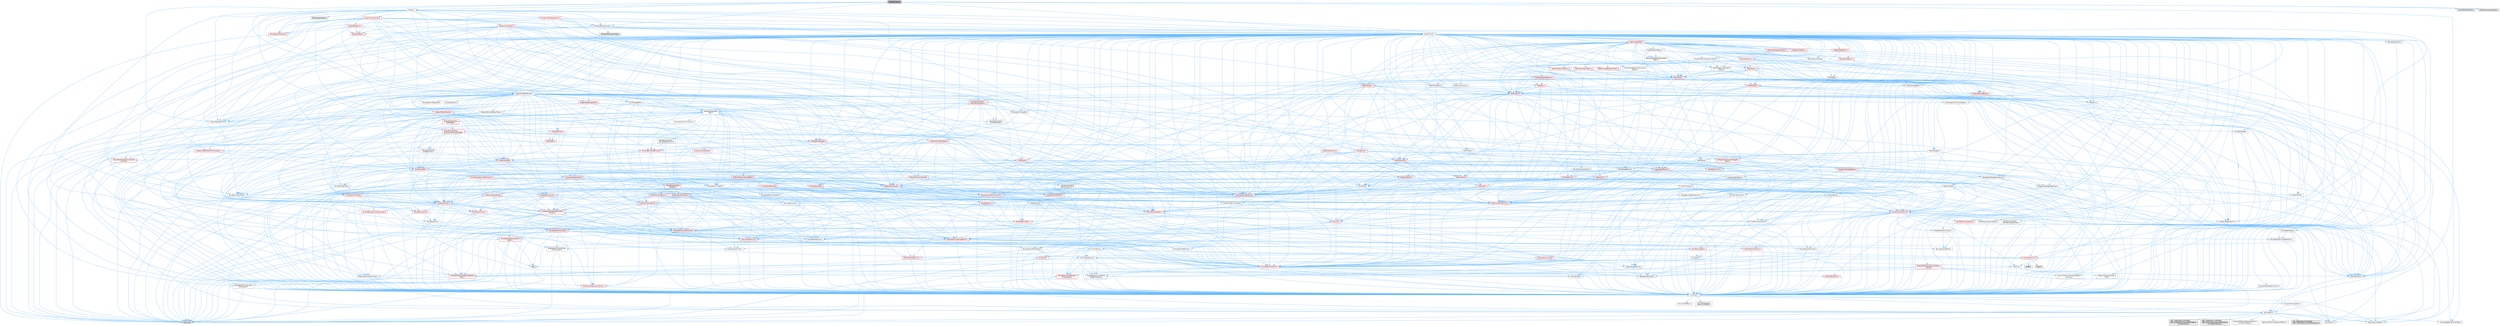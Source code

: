 digraph "K2Node_Copy.h"
{
 // INTERACTIVE_SVG=YES
 // LATEX_PDF_SIZE
  bgcolor="transparent";
  edge [fontname=Helvetica,fontsize=10,labelfontname=Helvetica,labelfontsize=10];
  node [fontname=Helvetica,fontsize=10,shape=box,height=0.2,width=0.4];
  Node1 [id="Node000001",label="K2Node_Copy.h",height=0.2,width=0.4,color="gray40", fillcolor="grey60", style="filled", fontcolor="black",tooltip=" "];
  Node1 -> Node2 [id="edge1_Node000001_Node000002",color="steelblue1",style="solid",tooltip=" "];
  Node2 [id="Node000002",label="CoreMinimal.h",height=0.2,width=0.4,color="grey40", fillcolor="white", style="filled",URL="$d7/d67/CoreMinimal_8h.html",tooltip=" "];
  Node2 -> Node3 [id="edge2_Node000002_Node000003",color="steelblue1",style="solid",tooltip=" "];
  Node3 [id="Node000003",label="CoreTypes.h",height=0.2,width=0.4,color="grey40", fillcolor="white", style="filled",URL="$dc/dec/CoreTypes_8h.html",tooltip=" "];
  Node3 -> Node4 [id="edge3_Node000003_Node000004",color="steelblue1",style="solid",tooltip=" "];
  Node4 [id="Node000004",label="HAL/Platform.h",height=0.2,width=0.4,color="grey40", fillcolor="white", style="filled",URL="$d9/dd0/Platform_8h.html",tooltip=" "];
  Node4 -> Node5 [id="edge4_Node000004_Node000005",color="steelblue1",style="solid",tooltip=" "];
  Node5 [id="Node000005",label="Misc/Build.h",height=0.2,width=0.4,color="grey40", fillcolor="white", style="filled",URL="$d3/dbb/Build_8h.html",tooltip=" "];
  Node4 -> Node6 [id="edge5_Node000004_Node000006",color="steelblue1",style="solid",tooltip=" "];
  Node6 [id="Node000006",label="Misc/LargeWorldCoordinates.h",height=0.2,width=0.4,color="grey40", fillcolor="white", style="filled",URL="$d2/dcb/LargeWorldCoordinates_8h.html",tooltip=" "];
  Node4 -> Node7 [id="edge6_Node000004_Node000007",color="steelblue1",style="solid",tooltip=" "];
  Node7 [id="Node000007",label="type_traits",height=0.2,width=0.4,color="grey60", fillcolor="#E0E0E0", style="filled",tooltip=" "];
  Node4 -> Node8 [id="edge7_Node000004_Node000008",color="steelblue1",style="solid",tooltip=" "];
  Node8 [id="Node000008",label="PreprocessorHelpers.h",height=0.2,width=0.4,color="grey40", fillcolor="white", style="filled",URL="$db/ddb/PreprocessorHelpers_8h.html",tooltip=" "];
  Node4 -> Node9 [id="edge8_Node000004_Node000009",color="steelblue1",style="solid",tooltip=" "];
  Node9 [id="Node000009",label="UBT_COMPILED_PLATFORM\l/UBT_COMPILED_PLATFORMPlatform\lCompilerPreSetup.h",height=0.2,width=0.4,color="grey60", fillcolor="#E0E0E0", style="filled",tooltip=" "];
  Node4 -> Node10 [id="edge9_Node000004_Node000010",color="steelblue1",style="solid",tooltip=" "];
  Node10 [id="Node000010",label="GenericPlatform/GenericPlatform\lCompilerPreSetup.h",height=0.2,width=0.4,color="grey40", fillcolor="white", style="filled",URL="$d9/dc8/GenericPlatformCompilerPreSetup_8h.html",tooltip=" "];
  Node4 -> Node11 [id="edge10_Node000004_Node000011",color="steelblue1",style="solid",tooltip=" "];
  Node11 [id="Node000011",label="GenericPlatform/GenericPlatform.h",height=0.2,width=0.4,color="grey40", fillcolor="white", style="filled",URL="$d6/d84/GenericPlatform_8h.html",tooltip=" "];
  Node4 -> Node12 [id="edge11_Node000004_Node000012",color="steelblue1",style="solid",tooltip=" "];
  Node12 [id="Node000012",label="UBT_COMPILED_PLATFORM\l/UBT_COMPILED_PLATFORMPlatform.h",height=0.2,width=0.4,color="grey60", fillcolor="#E0E0E0", style="filled",tooltip=" "];
  Node4 -> Node13 [id="edge12_Node000004_Node000013",color="steelblue1",style="solid",tooltip=" "];
  Node13 [id="Node000013",label="UBT_COMPILED_PLATFORM\l/UBT_COMPILED_PLATFORMPlatform\lCompilerSetup.h",height=0.2,width=0.4,color="grey60", fillcolor="#E0E0E0", style="filled",tooltip=" "];
  Node3 -> Node14 [id="edge13_Node000003_Node000014",color="steelblue1",style="solid",tooltip=" "];
  Node14 [id="Node000014",label="ProfilingDebugging\l/UMemoryDefines.h",height=0.2,width=0.4,color="grey40", fillcolor="white", style="filled",URL="$d2/da2/UMemoryDefines_8h.html",tooltip=" "];
  Node3 -> Node15 [id="edge14_Node000003_Node000015",color="steelblue1",style="solid",tooltip=" "];
  Node15 [id="Node000015",label="Misc/CoreMiscDefines.h",height=0.2,width=0.4,color="grey40", fillcolor="white", style="filled",URL="$da/d38/CoreMiscDefines_8h.html",tooltip=" "];
  Node15 -> Node4 [id="edge15_Node000015_Node000004",color="steelblue1",style="solid",tooltip=" "];
  Node15 -> Node8 [id="edge16_Node000015_Node000008",color="steelblue1",style="solid",tooltip=" "];
  Node3 -> Node16 [id="edge17_Node000003_Node000016",color="steelblue1",style="solid",tooltip=" "];
  Node16 [id="Node000016",label="Misc/CoreDefines.h",height=0.2,width=0.4,color="grey40", fillcolor="white", style="filled",URL="$d3/dd2/CoreDefines_8h.html",tooltip=" "];
  Node2 -> Node17 [id="edge18_Node000002_Node000017",color="steelblue1",style="solid",tooltip=" "];
  Node17 [id="Node000017",label="CoreFwd.h",height=0.2,width=0.4,color="grey40", fillcolor="white", style="filled",URL="$d1/d1e/CoreFwd_8h.html",tooltip=" "];
  Node17 -> Node3 [id="edge19_Node000017_Node000003",color="steelblue1",style="solid",tooltip=" "];
  Node17 -> Node18 [id="edge20_Node000017_Node000018",color="steelblue1",style="solid",tooltip=" "];
  Node18 [id="Node000018",label="Containers/ContainersFwd.h",height=0.2,width=0.4,color="grey40", fillcolor="white", style="filled",URL="$d4/d0a/ContainersFwd_8h.html",tooltip=" "];
  Node18 -> Node4 [id="edge21_Node000018_Node000004",color="steelblue1",style="solid",tooltip=" "];
  Node18 -> Node3 [id="edge22_Node000018_Node000003",color="steelblue1",style="solid",tooltip=" "];
  Node18 -> Node19 [id="edge23_Node000018_Node000019",color="steelblue1",style="solid",tooltip=" "];
  Node19 [id="Node000019",label="Traits/IsContiguousContainer.h",height=0.2,width=0.4,color="red", fillcolor="#FFF0F0", style="filled",URL="$d5/d3c/IsContiguousContainer_8h.html",tooltip=" "];
  Node19 -> Node3 [id="edge24_Node000019_Node000003",color="steelblue1",style="solid",tooltip=" "];
  Node17 -> Node22 [id="edge25_Node000017_Node000022",color="steelblue1",style="solid",tooltip=" "];
  Node22 [id="Node000022",label="Math/MathFwd.h",height=0.2,width=0.4,color="grey40", fillcolor="white", style="filled",URL="$d2/d10/MathFwd_8h.html",tooltip=" "];
  Node22 -> Node4 [id="edge26_Node000022_Node000004",color="steelblue1",style="solid",tooltip=" "];
  Node17 -> Node23 [id="edge27_Node000017_Node000023",color="steelblue1",style="solid",tooltip=" "];
  Node23 [id="Node000023",label="UObject/UObjectHierarchy\lFwd.h",height=0.2,width=0.4,color="grey40", fillcolor="white", style="filled",URL="$d3/d13/UObjectHierarchyFwd_8h.html",tooltip=" "];
  Node2 -> Node23 [id="edge28_Node000002_Node000023",color="steelblue1",style="solid",tooltip=" "];
  Node2 -> Node18 [id="edge29_Node000002_Node000018",color="steelblue1",style="solid",tooltip=" "];
  Node2 -> Node24 [id="edge30_Node000002_Node000024",color="steelblue1",style="solid",tooltip=" "];
  Node24 [id="Node000024",label="Misc/VarArgs.h",height=0.2,width=0.4,color="grey40", fillcolor="white", style="filled",URL="$d5/d6f/VarArgs_8h.html",tooltip=" "];
  Node24 -> Node3 [id="edge31_Node000024_Node000003",color="steelblue1",style="solid",tooltip=" "];
  Node2 -> Node25 [id="edge32_Node000002_Node000025",color="steelblue1",style="solid",tooltip=" "];
  Node25 [id="Node000025",label="Logging/LogVerbosity.h",height=0.2,width=0.4,color="grey40", fillcolor="white", style="filled",URL="$d2/d8f/LogVerbosity_8h.html",tooltip=" "];
  Node25 -> Node3 [id="edge33_Node000025_Node000003",color="steelblue1",style="solid",tooltip=" "];
  Node2 -> Node26 [id="edge34_Node000002_Node000026",color="steelblue1",style="solid",tooltip=" "];
  Node26 [id="Node000026",label="Misc/OutputDevice.h",height=0.2,width=0.4,color="grey40", fillcolor="white", style="filled",URL="$d7/d32/OutputDevice_8h.html",tooltip=" "];
  Node26 -> Node17 [id="edge35_Node000026_Node000017",color="steelblue1",style="solid",tooltip=" "];
  Node26 -> Node3 [id="edge36_Node000026_Node000003",color="steelblue1",style="solid",tooltip=" "];
  Node26 -> Node25 [id="edge37_Node000026_Node000025",color="steelblue1",style="solid",tooltip=" "];
  Node26 -> Node24 [id="edge38_Node000026_Node000024",color="steelblue1",style="solid",tooltip=" "];
  Node26 -> Node27 [id="edge39_Node000026_Node000027",color="steelblue1",style="solid",tooltip=" "];
  Node27 [id="Node000027",label="Templates/IsArrayOrRefOf\lTypeByPredicate.h",height=0.2,width=0.4,color="grey40", fillcolor="white", style="filled",URL="$d6/da1/IsArrayOrRefOfTypeByPredicate_8h.html",tooltip=" "];
  Node27 -> Node3 [id="edge40_Node000027_Node000003",color="steelblue1",style="solid",tooltip=" "];
  Node26 -> Node28 [id="edge41_Node000026_Node000028",color="steelblue1",style="solid",tooltip=" "];
  Node28 [id="Node000028",label="Templates/IsValidVariadic\lFunctionArg.h",height=0.2,width=0.4,color="red", fillcolor="#FFF0F0", style="filled",URL="$d0/dc8/IsValidVariadicFunctionArg_8h.html",tooltip=" "];
  Node28 -> Node3 [id="edge42_Node000028_Node000003",color="steelblue1",style="solid",tooltip=" "];
  Node28 -> Node7 [id="edge43_Node000028_Node000007",color="steelblue1",style="solid",tooltip=" "];
  Node26 -> Node30 [id="edge44_Node000026_Node000030",color="steelblue1",style="solid",tooltip=" "];
  Node30 [id="Node000030",label="Traits/IsCharEncodingCompatible\lWith.h",height=0.2,width=0.4,color="red", fillcolor="#FFF0F0", style="filled",URL="$df/dd1/IsCharEncodingCompatibleWith_8h.html",tooltip=" "];
  Node30 -> Node7 [id="edge45_Node000030_Node000007",color="steelblue1",style="solid",tooltip=" "];
  Node2 -> Node32 [id="edge46_Node000002_Node000032",color="steelblue1",style="solid",tooltip=" "];
  Node32 [id="Node000032",label="HAL/PlatformCrt.h",height=0.2,width=0.4,color="red", fillcolor="#FFF0F0", style="filled",URL="$d8/d75/PlatformCrt_8h.html",tooltip=" "];
  Node32 -> Node33 [id="edge47_Node000032_Node000033",color="steelblue1",style="solid",tooltip=" "];
  Node33 [id="Node000033",label="new",height=0.2,width=0.4,color="grey60", fillcolor="#E0E0E0", style="filled",tooltip=" "];
  Node32 -> Node34 [id="edge48_Node000032_Node000034",color="steelblue1",style="solid",tooltip=" "];
  Node34 [id="Node000034",label="wchar.h",height=0.2,width=0.4,color="grey60", fillcolor="#E0E0E0", style="filled",tooltip=" "];
  Node32 -> Node35 [id="edge49_Node000032_Node000035",color="steelblue1",style="solid",tooltip=" "];
  Node35 [id="Node000035",label="stddef.h",height=0.2,width=0.4,color="grey60", fillcolor="#E0E0E0", style="filled",tooltip=" "];
  Node2 -> Node42 [id="edge50_Node000002_Node000042",color="steelblue1",style="solid",tooltip=" "];
  Node42 [id="Node000042",label="HAL/PlatformMisc.h",height=0.2,width=0.4,color="red", fillcolor="#FFF0F0", style="filled",URL="$d0/df5/PlatformMisc_8h.html",tooltip=" "];
  Node42 -> Node3 [id="edge51_Node000042_Node000003",color="steelblue1",style="solid",tooltip=" "];
  Node2 -> Node61 [id="edge52_Node000002_Node000061",color="steelblue1",style="solid",tooltip=" "];
  Node61 [id="Node000061",label="Misc/AssertionMacros.h",height=0.2,width=0.4,color="red", fillcolor="#FFF0F0", style="filled",URL="$d0/dfa/AssertionMacros_8h.html",tooltip=" "];
  Node61 -> Node3 [id="edge53_Node000061_Node000003",color="steelblue1",style="solid",tooltip=" "];
  Node61 -> Node4 [id="edge54_Node000061_Node000004",color="steelblue1",style="solid",tooltip=" "];
  Node61 -> Node42 [id="edge55_Node000061_Node000042",color="steelblue1",style="solid",tooltip=" "];
  Node61 -> Node8 [id="edge56_Node000061_Node000008",color="steelblue1",style="solid",tooltip=" "];
  Node61 -> Node62 [id="edge57_Node000061_Node000062",color="steelblue1",style="solid",tooltip=" "];
  Node62 [id="Node000062",label="Templates/EnableIf.h",height=0.2,width=0.4,color="grey40", fillcolor="white", style="filled",URL="$d7/d60/EnableIf_8h.html",tooltip=" "];
  Node62 -> Node3 [id="edge58_Node000062_Node000003",color="steelblue1",style="solid",tooltip=" "];
  Node61 -> Node27 [id="edge59_Node000061_Node000027",color="steelblue1",style="solid",tooltip=" "];
  Node61 -> Node28 [id="edge60_Node000061_Node000028",color="steelblue1",style="solid",tooltip=" "];
  Node61 -> Node30 [id="edge61_Node000061_Node000030",color="steelblue1",style="solid",tooltip=" "];
  Node61 -> Node24 [id="edge62_Node000061_Node000024",color="steelblue1",style="solid",tooltip=" "];
  Node2 -> Node70 [id="edge63_Node000002_Node000070",color="steelblue1",style="solid",tooltip=" "];
  Node70 [id="Node000070",label="Templates/IsPointer.h",height=0.2,width=0.4,color="grey40", fillcolor="white", style="filled",URL="$d7/d05/IsPointer_8h.html",tooltip=" "];
  Node70 -> Node3 [id="edge64_Node000070_Node000003",color="steelblue1",style="solid",tooltip=" "];
  Node2 -> Node71 [id="edge65_Node000002_Node000071",color="steelblue1",style="solid",tooltip=" "];
  Node71 [id="Node000071",label="HAL/PlatformMemory.h",height=0.2,width=0.4,color="red", fillcolor="#FFF0F0", style="filled",URL="$de/d68/PlatformMemory_8h.html",tooltip=" "];
  Node71 -> Node3 [id="edge66_Node000071_Node000003",color="steelblue1",style="solid",tooltip=" "];
  Node2 -> Node54 [id="edge67_Node000002_Node000054",color="steelblue1",style="solid",tooltip=" "];
  Node54 [id="Node000054",label="HAL/PlatformAtomics.h",height=0.2,width=0.4,color="red", fillcolor="#FFF0F0", style="filled",URL="$d3/d36/PlatformAtomics_8h.html",tooltip=" "];
  Node54 -> Node3 [id="edge68_Node000054_Node000003",color="steelblue1",style="solid",tooltip=" "];
  Node2 -> Node76 [id="edge69_Node000002_Node000076",color="steelblue1",style="solid",tooltip=" "];
  Node76 [id="Node000076",label="Misc/Exec.h",height=0.2,width=0.4,color="grey40", fillcolor="white", style="filled",URL="$de/ddb/Exec_8h.html",tooltip=" "];
  Node76 -> Node3 [id="edge70_Node000076_Node000003",color="steelblue1",style="solid",tooltip=" "];
  Node76 -> Node61 [id="edge71_Node000076_Node000061",color="steelblue1",style="solid",tooltip=" "];
  Node2 -> Node77 [id="edge72_Node000002_Node000077",color="steelblue1",style="solid",tooltip=" "];
  Node77 [id="Node000077",label="HAL/MemoryBase.h",height=0.2,width=0.4,color="red", fillcolor="#FFF0F0", style="filled",URL="$d6/d9f/MemoryBase_8h.html",tooltip=" "];
  Node77 -> Node3 [id="edge73_Node000077_Node000003",color="steelblue1",style="solid",tooltip=" "];
  Node77 -> Node54 [id="edge74_Node000077_Node000054",color="steelblue1",style="solid",tooltip=" "];
  Node77 -> Node32 [id="edge75_Node000077_Node000032",color="steelblue1",style="solid",tooltip=" "];
  Node77 -> Node76 [id="edge76_Node000077_Node000076",color="steelblue1",style="solid",tooltip=" "];
  Node77 -> Node26 [id="edge77_Node000077_Node000026",color="steelblue1",style="solid",tooltip=" "];
  Node2 -> Node87 [id="edge78_Node000002_Node000087",color="steelblue1",style="solid",tooltip=" "];
  Node87 [id="Node000087",label="HAL/UnrealMemory.h",height=0.2,width=0.4,color="red", fillcolor="#FFF0F0", style="filled",URL="$d9/d96/UnrealMemory_8h.html",tooltip=" "];
  Node87 -> Node3 [id="edge79_Node000087_Node000003",color="steelblue1",style="solid",tooltip=" "];
  Node87 -> Node77 [id="edge80_Node000087_Node000077",color="steelblue1",style="solid",tooltip=" "];
  Node87 -> Node71 [id="edge81_Node000087_Node000071",color="steelblue1",style="solid",tooltip=" "];
  Node87 -> Node70 [id="edge82_Node000087_Node000070",color="steelblue1",style="solid",tooltip=" "];
  Node2 -> Node89 [id="edge83_Node000002_Node000089",color="steelblue1",style="solid",tooltip=" "];
  Node89 [id="Node000089",label="Templates/IsArithmetic.h",height=0.2,width=0.4,color="grey40", fillcolor="white", style="filled",URL="$d2/d5d/IsArithmetic_8h.html",tooltip=" "];
  Node89 -> Node3 [id="edge84_Node000089_Node000003",color="steelblue1",style="solid",tooltip=" "];
  Node2 -> Node83 [id="edge85_Node000002_Node000083",color="steelblue1",style="solid",tooltip=" "];
  Node83 [id="Node000083",label="Templates/AndOrNot.h",height=0.2,width=0.4,color="grey40", fillcolor="white", style="filled",URL="$db/d0a/AndOrNot_8h.html",tooltip=" "];
  Node83 -> Node3 [id="edge86_Node000083_Node000003",color="steelblue1",style="solid",tooltip=" "];
  Node2 -> Node90 [id="edge87_Node000002_Node000090",color="steelblue1",style="solid",tooltip=" "];
  Node90 [id="Node000090",label="Templates/IsPODType.h",height=0.2,width=0.4,color="grey40", fillcolor="white", style="filled",URL="$d7/db1/IsPODType_8h.html",tooltip=" "];
  Node90 -> Node3 [id="edge88_Node000090_Node000003",color="steelblue1",style="solid",tooltip=" "];
  Node2 -> Node91 [id="edge89_Node000002_Node000091",color="steelblue1",style="solid",tooltip=" "];
  Node91 [id="Node000091",label="Templates/IsUECoreType.h",height=0.2,width=0.4,color="grey40", fillcolor="white", style="filled",URL="$d1/db8/IsUECoreType_8h.html",tooltip=" "];
  Node91 -> Node3 [id="edge90_Node000091_Node000003",color="steelblue1",style="solid",tooltip=" "];
  Node91 -> Node7 [id="edge91_Node000091_Node000007",color="steelblue1",style="solid",tooltip=" "];
  Node2 -> Node84 [id="edge92_Node000002_Node000084",color="steelblue1",style="solid",tooltip=" "];
  Node84 [id="Node000084",label="Templates/IsTriviallyCopy\lConstructible.h",height=0.2,width=0.4,color="grey40", fillcolor="white", style="filled",URL="$d3/d78/IsTriviallyCopyConstructible_8h.html",tooltip=" "];
  Node84 -> Node3 [id="edge93_Node000084_Node000003",color="steelblue1",style="solid",tooltip=" "];
  Node84 -> Node7 [id="edge94_Node000084_Node000007",color="steelblue1",style="solid",tooltip=" "];
  Node2 -> Node92 [id="edge95_Node000002_Node000092",color="steelblue1",style="solid",tooltip=" "];
  Node92 [id="Node000092",label="Templates/UnrealTypeTraits.h",height=0.2,width=0.4,color="red", fillcolor="#FFF0F0", style="filled",URL="$d2/d2d/UnrealTypeTraits_8h.html",tooltip=" "];
  Node92 -> Node3 [id="edge96_Node000092_Node000003",color="steelblue1",style="solid",tooltip=" "];
  Node92 -> Node70 [id="edge97_Node000092_Node000070",color="steelblue1",style="solid",tooltip=" "];
  Node92 -> Node61 [id="edge98_Node000092_Node000061",color="steelblue1",style="solid",tooltip=" "];
  Node92 -> Node83 [id="edge99_Node000092_Node000083",color="steelblue1",style="solid",tooltip=" "];
  Node92 -> Node62 [id="edge100_Node000092_Node000062",color="steelblue1",style="solid",tooltip=" "];
  Node92 -> Node89 [id="edge101_Node000092_Node000089",color="steelblue1",style="solid",tooltip=" "];
  Node92 -> Node90 [id="edge102_Node000092_Node000090",color="steelblue1",style="solid",tooltip=" "];
  Node92 -> Node91 [id="edge103_Node000092_Node000091",color="steelblue1",style="solid",tooltip=" "];
  Node92 -> Node84 [id="edge104_Node000092_Node000084",color="steelblue1",style="solid",tooltip=" "];
  Node2 -> Node62 [id="edge105_Node000002_Node000062",color="steelblue1",style="solid",tooltip=" "];
  Node2 -> Node94 [id="edge106_Node000002_Node000094",color="steelblue1",style="solid",tooltip=" "];
  Node94 [id="Node000094",label="Templates/RemoveReference.h",height=0.2,width=0.4,color="grey40", fillcolor="white", style="filled",URL="$da/dbe/RemoveReference_8h.html",tooltip=" "];
  Node94 -> Node3 [id="edge107_Node000094_Node000003",color="steelblue1",style="solid",tooltip=" "];
  Node2 -> Node95 [id="edge108_Node000002_Node000095",color="steelblue1",style="solid",tooltip=" "];
  Node95 [id="Node000095",label="Templates/IntegralConstant.h",height=0.2,width=0.4,color="grey40", fillcolor="white", style="filled",URL="$db/d1b/IntegralConstant_8h.html",tooltip=" "];
  Node95 -> Node3 [id="edge109_Node000095_Node000003",color="steelblue1",style="solid",tooltip=" "];
  Node2 -> Node96 [id="edge110_Node000002_Node000096",color="steelblue1",style="solid",tooltip=" "];
  Node96 [id="Node000096",label="Templates/IsClass.h",height=0.2,width=0.4,color="grey40", fillcolor="white", style="filled",URL="$db/dcb/IsClass_8h.html",tooltip=" "];
  Node96 -> Node3 [id="edge111_Node000096_Node000003",color="steelblue1",style="solid",tooltip=" "];
  Node2 -> Node97 [id="edge112_Node000002_Node000097",color="steelblue1",style="solid",tooltip=" "];
  Node97 [id="Node000097",label="Templates/TypeCompatible\lBytes.h",height=0.2,width=0.4,color="red", fillcolor="#FFF0F0", style="filled",URL="$df/d0a/TypeCompatibleBytes_8h.html",tooltip=" "];
  Node97 -> Node3 [id="edge113_Node000097_Node000003",color="steelblue1",style="solid",tooltip=" "];
  Node97 -> Node33 [id="edge114_Node000097_Node000033",color="steelblue1",style="solid",tooltip=" "];
  Node97 -> Node7 [id="edge115_Node000097_Node000007",color="steelblue1",style="solid",tooltip=" "];
  Node2 -> Node19 [id="edge116_Node000002_Node000019",color="steelblue1",style="solid",tooltip=" "];
  Node2 -> Node98 [id="edge117_Node000002_Node000098",color="steelblue1",style="solid",tooltip=" "];
  Node98 [id="Node000098",label="Templates/UnrealTemplate.h",height=0.2,width=0.4,color="red", fillcolor="#FFF0F0", style="filled",URL="$d4/d24/UnrealTemplate_8h.html",tooltip=" "];
  Node98 -> Node3 [id="edge118_Node000098_Node000003",color="steelblue1",style="solid",tooltip=" "];
  Node98 -> Node70 [id="edge119_Node000098_Node000070",color="steelblue1",style="solid",tooltip=" "];
  Node98 -> Node87 [id="edge120_Node000098_Node000087",color="steelblue1",style="solid",tooltip=" "];
  Node98 -> Node92 [id="edge121_Node000098_Node000092",color="steelblue1",style="solid",tooltip=" "];
  Node98 -> Node94 [id="edge122_Node000098_Node000094",color="steelblue1",style="solid",tooltip=" "];
  Node98 -> Node64 [id="edge123_Node000098_Node000064",color="steelblue1",style="solid",tooltip=" "];
  Node64 [id="Node000064",label="Templates/Requires.h",height=0.2,width=0.4,color="grey40", fillcolor="white", style="filled",URL="$dc/d96/Requires_8h.html",tooltip=" "];
  Node64 -> Node62 [id="edge124_Node000064_Node000062",color="steelblue1",style="solid",tooltip=" "];
  Node64 -> Node7 [id="edge125_Node000064_Node000007",color="steelblue1",style="solid",tooltip=" "];
  Node98 -> Node97 [id="edge126_Node000098_Node000097",color="steelblue1",style="solid",tooltip=" "];
  Node98 -> Node19 [id="edge127_Node000098_Node000019",color="steelblue1",style="solid",tooltip=" "];
  Node98 -> Node7 [id="edge128_Node000098_Node000007",color="steelblue1",style="solid",tooltip=" "];
  Node2 -> Node47 [id="edge129_Node000002_Node000047",color="steelblue1",style="solid",tooltip=" "];
  Node47 [id="Node000047",label="Math/NumericLimits.h",height=0.2,width=0.4,color="grey40", fillcolor="white", style="filled",URL="$df/d1b/NumericLimits_8h.html",tooltip=" "];
  Node47 -> Node3 [id="edge130_Node000047_Node000003",color="steelblue1",style="solid",tooltip=" "];
  Node2 -> Node102 [id="edge131_Node000002_Node000102",color="steelblue1",style="solid",tooltip=" "];
  Node102 [id="Node000102",label="HAL/PlatformMath.h",height=0.2,width=0.4,color="red", fillcolor="#FFF0F0", style="filled",URL="$dc/d53/PlatformMath_8h.html",tooltip=" "];
  Node102 -> Node3 [id="edge132_Node000102_Node000003",color="steelblue1",style="solid",tooltip=" "];
  Node2 -> Node85 [id="edge133_Node000002_Node000085",color="steelblue1",style="solid",tooltip=" "];
  Node85 [id="Node000085",label="Templates/IsTriviallyCopy\lAssignable.h",height=0.2,width=0.4,color="grey40", fillcolor="white", style="filled",URL="$d2/df2/IsTriviallyCopyAssignable_8h.html",tooltip=" "];
  Node85 -> Node3 [id="edge134_Node000085_Node000003",color="steelblue1",style="solid",tooltip=" "];
  Node85 -> Node7 [id="edge135_Node000085_Node000007",color="steelblue1",style="solid",tooltip=" "];
  Node2 -> Node110 [id="edge136_Node000002_Node000110",color="steelblue1",style="solid",tooltip=" "];
  Node110 [id="Node000110",label="Templates/MemoryOps.h",height=0.2,width=0.4,color="red", fillcolor="#FFF0F0", style="filled",URL="$db/dea/MemoryOps_8h.html",tooltip=" "];
  Node110 -> Node3 [id="edge137_Node000110_Node000003",color="steelblue1",style="solid",tooltip=" "];
  Node110 -> Node87 [id="edge138_Node000110_Node000087",color="steelblue1",style="solid",tooltip=" "];
  Node110 -> Node85 [id="edge139_Node000110_Node000085",color="steelblue1",style="solid",tooltip=" "];
  Node110 -> Node84 [id="edge140_Node000110_Node000084",color="steelblue1",style="solid",tooltip=" "];
  Node110 -> Node64 [id="edge141_Node000110_Node000064",color="steelblue1",style="solid",tooltip=" "];
  Node110 -> Node92 [id="edge142_Node000110_Node000092",color="steelblue1",style="solid",tooltip=" "];
  Node110 -> Node33 [id="edge143_Node000110_Node000033",color="steelblue1",style="solid",tooltip=" "];
  Node110 -> Node7 [id="edge144_Node000110_Node000007",color="steelblue1",style="solid",tooltip=" "];
  Node2 -> Node111 [id="edge145_Node000002_Node000111",color="steelblue1",style="solid",tooltip=" "];
  Node111 [id="Node000111",label="Containers/ContainerAllocation\lPolicies.h",height=0.2,width=0.4,color="red", fillcolor="#FFF0F0", style="filled",URL="$d7/dff/ContainerAllocationPolicies_8h.html",tooltip=" "];
  Node111 -> Node3 [id="edge146_Node000111_Node000003",color="steelblue1",style="solid",tooltip=" "];
  Node111 -> Node111 [id="edge147_Node000111_Node000111",color="steelblue1",style="solid",tooltip=" "];
  Node111 -> Node102 [id="edge148_Node000111_Node000102",color="steelblue1",style="solid",tooltip=" "];
  Node111 -> Node87 [id="edge149_Node000111_Node000087",color="steelblue1",style="solid",tooltip=" "];
  Node111 -> Node47 [id="edge150_Node000111_Node000047",color="steelblue1",style="solid",tooltip=" "];
  Node111 -> Node61 [id="edge151_Node000111_Node000061",color="steelblue1",style="solid",tooltip=" "];
  Node111 -> Node110 [id="edge152_Node000111_Node000110",color="steelblue1",style="solid",tooltip=" "];
  Node111 -> Node97 [id="edge153_Node000111_Node000097",color="steelblue1",style="solid",tooltip=" "];
  Node111 -> Node7 [id="edge154_Node000111_Node000007",color="steelblue1",style="solid",tooltip=" "];
  Node2 -> Node114 [id="edge155_Node000002_Node000114",color="steelblue1",style="solid",tooltip=" "];
  Node114 [id="Node000114",label="Templates/IsEnumClass.h",height=0.2,width=0.4,color="grey40", fillcolor="white", style="filled",URL="$d7/d15/IsEnumClass_8h.html",tooltip=" "];
  Node114 -> Node3 [id="edge156_Node000114_Node000003",color="steelblue1",style="solid",tooltip=" "];
  Node114 -> Node83 [id="edge157_Node000114_Node000083",color="steelblue1",style="solid",tooltip=" "];
  Node2 -> Node115 [id="edge158_Node000002_Node000115",color="steelblue1",style="solid",tooltip=" "];
  Node115 [id="Node000115",label="HAL/PlatformProperties.h",height=0.2,width=0.4,color="red", fillcolor="#FFF0F0", style="filled",URL="$d9/db0/PlatformProperties_8h.html",tooltip=" "];
  Node115 -> Node3 [id="edge159_Node000115_Node000003",color="steelblue1",style="solid",tooltip=" "];
  Node2 -> Node118 [id="edge160_Node000002_Node000118",color="steelblue1",style="solid",tooltip=" "];
  Node118 [id="Node000118",label="Misc/EngineVersionBase.h",height=0.2,width=0.4,color="grey40", fillcolor="white", style="filled",URL="$d5/d2b/EngineVersionBase_8h.html",tooltip=" "];
  Node118 -> Node3 [id="edge161_Node000118_Node000003",color="steelblue1",style="solid",tooltip=" "];
  Node2 -> Node119 [id="edge162_Node000002_Node000119",color="steelblue1",style="solid",tooltip=" "];
  Node119 [id="Node000119",label="Internationalization\l/TextNamespaceFwd.h",height=0.2,width=0.4,color="grey40", fillcolor="white", style="filled",URL="$d8/d97/TextNamespaceFwd_8h.html",tooltip=" "];
  Node119 -> Node3 [id="edge163_Node000119_Node000003",color="steelblue1",style="solid",tooltip=" "];
  Node2 -> Node120 [id="edge164_Node000002_Node000120",color="steelblue1",style="solid",tooltip=" "];
  Node120 [id="Node000120",label="Serialization/Archive.h",height=0.2,width=0.4,color="red", fillcolor="#FFF0F0", style="filled",URL="$d7/d3b/Archive_8h.html",tooltip=" "];
  Node120 -> Node17 [id="edge165_Node000120_Node000017",color="steelblue1",style="solid",tooltip=" "];
  Node120 -> Node3 [id="edge166_Node000120_Node000003",color="steelblue1",style="solid",tooltip=" "];
  Node120 -> Node115 [id="edge167_Node000120_Node000115",color="steelblue1",style="solid",tooltip=" "];
  Node120 -> Node119 [id="edge168_Node000120_Node000119",color="steelblue1",style="solid",tooltip=" "];
  Node120 -> Node22 [id="edge169_Node000120_Node000022",color="steelblue1",style="solid",tooltip=" "];
  Node120 -> Node61 [id="edge170_Node000120_Node000061",color="steelblue1",style="solid",tooltip=" "];
  Node120 -> Node5 [id="edge171_Node000120_Node000005",color="steelblue1",style="solid",tooltip=" "];
  Node120 -> Node118 [id="edge172_Node000120_Node000118",color="steelblue1",style="solid",tooltip=" "];
  Node120 -> Node24 [id="edge173_Node000120_Node000024",color="steelblue1",style="solid",tooltip=" "];
  Node120 -> Node62 [id="edge174_Node000120_Node000062",color="steelblue1",style="solid",tooltip=" "];
  Node120 -> Node27 [id="edge175_Node000120_Node000027",color="steelblue1",style="solid",tooltip=" "];
  Node120 -> Node114 [id="edge176_Node000120_Node000114",color="steelblue1",style="solid",tooltip=" "];
  Node120 -> Node28 [id="edge177_Node000120_Node000028",color="steelblue1",style="solid",tooltip=" "];
  Node120 -> Node98 [id="edge178_Node000120_Node000098",color="steelblue1",style="solid",tooltip=" "];
  Node120 -> Node30 [id="edge179_Node000120_Node000030",color="steelblue1",style="solid",tooltip=" "];
  Node120 -> Node123 [id="edge180_Node000120_Node000123",color="steelblue1",style="solid",tooltip=" "];
  Node123 [id="Node000123",label="UObject/ObjectVersion.h",height=0.2,width=0.4,color="grey40", fillcolor="white", style="filled",URL="$da/d63/ObjectVersion_8h.html",tooltip=" "];
  Node123 -> Node3 [id="edge181_Node000123_Node000003",color="steelblue1",style="solid",tooltip=" "];
  Node2 -> Node124 [id="edge182_Node000002_Node000124",color="steelblue1",style="solid",tooltip=" "];
  Node124 [id="Node000124",label="Templates/Less.h",height=0.2,width=0.4,color="grey40", fillcolor="white", style="filled",URL="$de/dc8/Less_8h.html",tooltip=" "];
  Node124 -> Node3 [id="edge183_Node000124_Node000003",color="steelblue1",style="solid",tooltip=" "];
  Node124 -> Node98 [id="edge184_Node000124_Node000098",color="steelblue1",style="solid",tooltip=" "];
  Node2 -> Node125 [id="edge185_Node000002_Node000125",color="steelblue1",style="solid",tooltip=" "];
  Node125 [id="Node000125",label="Templates/Sorting.h",height=0.2,width=0.4,color="red", fillcolor="#FFF0F0", style="filled",URL="$d3/d9e/Sorting_8h.html",tooltip=" "];
  Node125 -> Node3 [id="edge186_Node000125_Node000003",color="steelblue1",style="solid",tooltip=" "];
  Node125 -> Node102 [id="edge187_Node000125_Node000102",color="steelblue1",style="solid",tooltip=" "];
  Node125 -> Node124 [id="edge188_Node000125_Node000124",color="steelblue1",style="solid",tooltip=" "];
  Node2 -> Node136 [id="edge189_Node000002_Node000136",color="steelblue1",style="solid",tooltip=" "];
  Node136 [id="Node000136",label="Misc/Char.h",height=0.2,width=0.4,color="red", fillcolor="#FFF0F0", style="filled",URL="$d0/d58/Char_8h.html",tooltip=" "];
  Node136 -> Node3 [id="edge190_Node000136_Node000003",color="steelblue1",style="solid",tooltip=" "];
  Node136 -> Node7 [id="edge191_Node000136_Node000007",color="steelblue1",style="solid",tooltip=" "];
  Node2 -> Node139 [id="edge192_Node000002_Node000139",color="steelblue1",style="solid",tooltip=" "];
  Node139 [id="Node000139",label="GenericPlatform/GenericPlatform\lStricmp.h",height=0.2,width=0.4,color="grey40", fillcolor="white", style="filled",URL="$d2/d86/GenericPlatformStricmp_8h.html",tooltip=" "];
  Node139 -> Node3 [id="edge193_Node000139_Node000003",color="steelblue1",style="solid",tooltip=" "];
  Node2 -> Node140 [id="edge194_Node000002_Node000140",color="steelblue1",style="solid",tooltip=" "];
  Node140 [id="Node000140",label="GenericPlatform/GenericPlatform\lString.h",height=0.2,width=0.4,color="red", fillcolor="#FFF0F0", style="filled",URL="$dd/d20/GenericPlatformString_8h.html",tooltip=" "];
  Node140 -> Node3 [id="edge195_Node000140_Node000003",color="steelblue1",style="solid",tooltip=" "];
  Node140 -> Node139 [id="edge196_Node000140_Node000139",color="steelblue1",style="solid",tooltip=" "];
  Node140 -> Node62 [id="edge197_Node000140_Node000062",color="steelblue1",style="solid",tooltip=" "];
  Node140 -> Node30 [id="edge198_Node000140_Node000030",color="steelblue1",style="solid",tooltip=" "];
  Node140 -> Node7 [id="edge199_Node000140_Node000007",color="steelblue1",style="solid",tooltip=" "];
  Node2 -> Node73 [id="edge200_Node000002_Node000073",color="steelblue1",style="solid",tooltip=" "];
  Node73 [id="Node000073",label="HAL/PlatformString.h",height=0.2,width=0.4,color="red", fillcolor="#FFF0F0", style="filled",URL="$db/db5/PlatformString_8h.html",tooltip=" "];
  Node73 -> Node3 [id="edge201_Node000073_Node000003",color="steelblue1",style="solid",tooltip=" "];
  Node2 -> Node143 [id="edge202_Node000002_Node000143",color="steelblue1",style="solid",tooltip=" "];
  Node143 [id="Node000143",label="Misc/CString.h",height=0.2,width=0.4,color="grey40", fillcolor="white", style="filled",URL="$d2/d49/CString_8h.html",tooltip=" "];
  Node143 -> Node3 [id="edge203_Node000143_Node000003",color="steelblue1",style="solid",tooltip=" "];
  Node143 -> Node32 [id="edge204_Node000143_Node000032",color="steelblue1",style="solid",tooltip=" "];
  Node143 -> Node73 [id="edge205_Node000143_Node000073",color="steelblue1",style="solid",tooltip=" "];
  Node143 -> Node61 [id="edge206_Node000143_Node000061",color="steelblue1",style="solid",tooltip=" "];
  Node143 -> Node136 [id="edge207_Node000143_Node000136",color="steelblue1",style="solid",tooltip=" "];
  Node143 -> Node24 [id="edge208_Node000143_Node000024",color="steelblue1",style="solid",tooltip=" "];
  Node143 -> Node27 [id="edge209_Node000143_Node000027",color="steelblue1",style="solid",tooltip=" "];
  Node143 -> Node28 [id="edge210_Node000143_Node000028",color="steelblue1",style="solid",tooltip=" "];
  Node143 -> Node30 [id="edge211_Node000143_Node000030",color="steelblue1",style="solid",tooltip=" "];
  Node2 -> Node144 [id="edge212_Node000002_Node000144",color="steelblue1",style="solid",tooltip=" "];
  Node144 [id="Node000144",label="Misc/Crc.h",height=0.2,width=0.4,color="red", fillcolor="#FFF0F0", style="filled",URL="$d4/dd2/Crc_8h.html",tooltip=" "];
  Node144 -> Node3 [id="edge213_Node000144_Node000003",color="steelblue1",style="solid",tooltip=" "];
  Node144 -> Node73 [id="edge214_Node000144_Node000073",color="steelblue1",style="solid",tooltip=" "];
  Node144 -> Node61 [id="edge215_Node000144_Node000061",color="steelblue1",style="solid",tooltip=" "];
  Node144 -> Node143 [id="edge216_Node000144_Node000143",color="steelblue1",style="solid",tooltip=" "];
  Node144 -> Node136 [id="edge217_Node000144_Node000136",color="steelblue1",style="solid",tooltip=" "];
  Node144 -> Node92 [id="edge218_Node000144_Node000092",color="steelblue1",style="solid",tooltip=" "];
  Node2 -> Node135 [id="edge219_Node000002_Node000135",color="steelblue1",style="solid",tooltip=" "];
  Node135 [id="Node000135",label="Math/UnrealMathUtility.h",height=0.2,width=0.4,color="red", fillcolor="#FFF0F0", style="filled",URL="$db/db8/UnrealMathUtility_8h.html",tooltip=" "];
  Node135 -> Node3 [id="edge220_Node000135_Node000003",color="steelblue1",style="solid",tooltip=" "];
  Node135 -> Node61 [id="edge221_Node000135_Node000061",color="steelblue1",style="solid",tooltip=" "];
  Node135 -> Node102 [id="edge222_Node000135_Node000102",color="steelblue1",style="solid",tooltip=" "];
  Node135 -> Node22 [id="edge223_Node000135_Node000022",color="steelblue1",style="solid",tooltip=" "];
  Node135 -> Node64 [id="edge224_Node000135_Node000064",color="steelblue1",style="solid",tooltip=" "];
  Node2 -> Node145 [id="edge225_Node000002_Node000145",color="steelblue1",style="solid",tooltip=" "];
  Node145 [id="Node000145",label="Containers/UnrealString.h",height=0.2,width=0.4,color="red", fillcolor="#FFF0F0", style="filled",URL="$d5/dba/UnrealString_8h.html",tooltip=" "];
  Node2 -> Node149 [id="edge226_Node000002_Node000149",color="steelblue1",style="solid",tooltip=" "];
  Node149 [id="Node000149",label="Containers/Array.h",height=0.2,width=0.4,color="red", fillcolor="#FFF0F0", style="filled",URL="$df/dd0/Array_8h.html",tooltip=" "];
  Node149 -> Node3 [id="edge227_Node000149_Node000003",color="steelblue1",style="solid",tooltip=" "];
  Node149 -> Node61 [id="edge228_Node000149_Node000061",color="steelblue1",style="solid",tooltip=" "];
  Node149 -> Node87 [id="edge229_Node000149_Node000087",color="steelblue1",style="solid",tooltip=" "];
  Node149 -> Node92 [id="edge230_Node000149_Node000092",color="steelblue1",style="solid",tooltip=" "];
  Node149 -> Node98 [id="edge231_Node000149_Node000098",color="steelblue1",style="solid",tooltip=" "];
  Node149 -> Node111 [id="edge232_Node000149_Node000111",color="steelblue1",style="solid",tooltip=" "];
  Node149 -> Node120 [id="edge233_Node000149_Node000120",color="steelblue1",style="solid",tooltip=" "];
  Node149 -> Node128 [id="edge234_Node000149_Node000128",color="steelblue1",style="solid",tooltip=" "];
  Node128 [id="Node000128",label="Templates/Invoke.h",height=0.2,width=0.4,color="red", fillcolor="#FFF0F0", style="filled",URL="$d7/deb/Invoke_8h.html",tooltip=" "];
  Node128 -> Node3 [id="edge235_Node000128_Node000003",color="steelblue1",style="solid",tooltip=" "];
  Node128 -> Node98 [id="edge236_Node000128_Node000098",color="steelblue1",style="solid",tooltip=" "];
  Node128 -> Node7 [id="edge237_Node000128_Node000007",color="steelblue1",style="solid",tooltip=" "];
  Node149 -> Node124 [id="edge238_Node000149_Node000124",color="steelblue1",style="solid",tooltip=" "];
  Node149 -> Node64 [id="edge239_Node000149_Node000064",color="steelblue1",style="solid",tooltip=" "];
  Node149 -> Node125 [id="edge240_Node000149_Node000125",color="steelblue1",style="solid",tooltip=" "];
  Node149 -> Node172 [id="edge241_Node000149_Node000172",color="steelblue1",style="solid",tooltip=" "];
  Node172 [id="Node000172",label="Templates/AlignmentTemplates.h",height=0.2,width=0.4,color="red", fillcolor="#FFF0F0", style="filled",URL="$dd/d32/AlignmentTemplates_8h.html",tooltip=" "];
  Node172 -> Node3 [id="edge242_Node000172_Node000003",color="steelblue1",style="solid",tooltip=" "];
  Node172 -> Node70 [id="edge243_Node000172_Node000070",color="steelblue1",style="solid",tooltip=" "];
  Node149 -> Node7 [id="edge244_Node000149_Node000007",color="steelblue1",style="solid",tooltip=" "];
  Node2 -> Node173 [id="edge245_Node000002_Node000173",color="steelblue1",style="solid",tooltip=" "];
  Node173 [id="Node000173",label="Misc/FrameNumber.h",height=0.2,width=0.4,color="grey40", fillcolor="white", style="filled",URL="$dd/dbd/FrameNumber_8h.html",tooltip=" "];
  Node173 -> Node3 [id="edge246_Node000173_Node000003",color="steelblue1",style="solid",tooltip=" "];
  Node173 -> Node47 [id="edge247_Node000173_Node000047",color="steelblue1",style="solid",tooltip=" "];
  Node173 -> Node135 [id="edge248_Node000173_Node000135",color="steelblue1",style="solid",tooltip=" "];
  Node173 -> Node62 [id="edge249_Node000173_Node000062",color="steelblue1",style="solid",tooltip=" "];
  Node173 -> Node92 [id="edge250_Node000173_Node000092",color="steelblue1",style="solid",tooltip=" "];
  Node2 -> Node174 [id="edge251_Node000002_Node000174",color="steelblue1",style="solid",tooltip=" "];
  Node174 [id="Node000174",label="Misc/Timespan.h",height=0.2,width=0.4,color="grey40", fillcolor="white", style="filled",URL="$da/dd9/Timespan_8h.html",tooltip=" "];
  Node174 -> Node3 [id="edge252_Node000174_Node000003",color="steelblue1",style="solid",tooltip=" "];
  Node174 -> Node175 [id="edge253_Node000174_Node000175",color="steelblue1",style="solid",tooltip=" "];
  Node175 [id="Node000175",label="Math/Interval.h",height=0.2,width=0.4,color="grey40", fillcolor="white", style="filled",URL="$d1/d55/Interval_8h.html",tooltip=" "];
  Node175 -> Node3 [id="edge254_Node000175_Node000003",color="steelblue1",style="solid",tooltip=" "];
  Node175 -> Node89 [id="edge255_Node000175_Node000089",color="steelblue1",style="solid",tooltip=" "];
  Node175 -> Node92 [id="edge256_Node000175_Node000092",color="steelblue1",style="solid",tooltip=" "];
  Node175 -> Node47 [id="edge257_Node000175_Node000047",color="steelblue1",style="solid",tooltip=" "];
  Node175 -> Node135 [id="edge258_Node000175_Node000135",color="steelblue1",style="solid",tooltip=" "];
  Node174 -> Node135 [id="edge259_Node000174_Node000135",color="steelblue1",style="solid",tooltip=" "];
  Node174 -> Node61 [id="edge260_Node000174_Node000061",color="steelblue1",style="solid",tooltip=" "];
  Node2 -> Node176 [id="edge261_Node000002_Node000176",color="steelblue1",style="solid",tooltip=" "];
  Node176 [id="Node000176",label="Containers/StringConv.h",height=0.2,width=0.4,color="red", fillcolor="#FFF0F0", style="filled",URL="$d3/ddf/StringConv_8h.html",tooltip=" "];
  Node176 -> Node3 [id="edge262_Node000176_Node000003",color="steelblue1",style="solid",tooltip=" "];
  Node176 -> Node61 [id="edge263_Node000176_Node000061",color="steelblue1",style="solid",tooltip=" "];
  Node176 -> Node111 [id="edge264_Node000176_Node000111",color="steelblue1",style="solid",tooltip=" "];
  Node176 -> Node149 [id="edge265_Node000176_Node000149",color="steelblue1",style="solid",tooltip=" "];
  Node176 -> Node143 [id="edge266_Node000176_Node000143",color="steelblue1",style="solid",tooltip=" "];
  Node176 -> Node177 [id="edge267_Node000176_Node000177",color="steelblue1",style="solid",tooltip=" "];
  Node177 [id="Node000177",label="Templates/IsArray.h",height=0.2,width=0.4,color="grey40", fillcolor="white", style="filled",URL="$d8/d8d/IsArray_8h.html",tooltip=" "];
  Node177 -> Node3 [id="edge268_Node000177_Node000003",color="steelblue1",style="solid",tooltip=" "];
  Node176 -> Node98 [id="edge269_Node000176_Node000098",color="steelblue1",style="solid",tooltip=" "];
  Node176 -> Node92 [id="edge270_Node000176_Node000092",color="steelblue1",style="solid",tooltip=" "];
  Node176 -> Node30 [id="edge271_Node000176_Node000030",color="steelblue1",style="solid",tooltip=" "];
  Node176 -> Node19 [id="edge272_Node000176_Node000019",color="steelblue1",style="solid",tooltip=" "];
  Node176 -> Node7 [id="edge273_Node000176_Node000007",color="steelblue1",style="solid",tooltip=" "];
  Node2 -> Node178 [id="edge274_Node000002_Node000178",color="steelblue1",style="solid",tooltip=" "];
  Node178 [id="Node000178",label="UObject/UnrealNames.h",height=0.2,width=0.4,color="red", fillcolor="#FFF0F0", style="filled",URL="$d8/db1/UnrealNames_8h.html",tooltip=" "];
  Node178 -> Node3 [id="edge275_Node000178_Node000003",color="steelblue1",style="solid",tooltip=" "];
  Node2 -> Node180 [id="edge276_Node000002_Node000180",color="steelblue1",style="solid",tooltip=" "];
  Node180 [id="Node000180",label="UObject/NameTypes.h",height=0.2,width=0.4,color="red", fillcolor="#FFF0F0", style="filled",URL="$d6/d35/NameTypes_8h.html",tooltip=" "];
  Node180 -> Node3 [id="edge277_Node000180_Node000003",color="steelblue1",style="solid",tooltip=" "];
  Node180 -> Node61 [id="edge278_Node000180_Node000061",color="steelblue1",style="solid",tooltip=" "];
  Node180 -> Node87 [id="edge279_Node000180_Node000087",color="steelblue1",style="solid",tooltip=" "];
  Node180 -> Node92 [id="edge280_Node000180_Node000092",color="steelblue1",style="solid",tooltip=" "];
  Node180 -> Node98 [id="edge281_Node000180_Node000098",color="steelblue1",style="solid",tooltip=" "];
  Node180 -> Node145 [id="edge282_Node000180_Node000145",color="steelblue1",style="solid",tooltip=" "];
  Node180 -> Node176 [id="edge283_Node000180_Node000176",color="steelblue1",style="solid",tooltip=" "];
  Node180 -> Node44 [id="edge284_Node000180_Node000044",color="steelblue1",style="solid",tooltip=" "];
  Node44 [id="Node000044",label="Containers/StringFwd.h",height=0.2,width=0.4,color="red", fillcolor="#FFF0F0", style="filled",URL="$df/d37/StringFwd_8h.html",tooltip=" "];
  Node44 -> Node3 [id="edge285_Node000044_Node000003",color="steelblue1",style="solid",tooltip=" "];
  Node44 -> Node19 [id="edge286_Node000044_Node000019",color="steelblue1",style="solid",tooltip=" "];
  Node180 -> Node178 [id="edge287_Node000180_Node000178",color="steelblue1",style="solid",tooltip=" "];
  Node180 -> Node157 [id="edge288_Node000180_Node000157",color="steelblue1",style="solid",tooltip=" "];
  Node157 [id="Node000157",label="Serialization/MemoryLayout.h",height=0.2,width=0.4,color="red", fillcolor="#FFF0F0", style="filled",URL="$d7/d66/MemoryLayout_8h.html",tooltip=" "];
  Node157 -> Node160 [id="edge289_Node000157_Node000160",color="steelblue1",style="solid",tooltip=" "];
  Node160 [id="Node000160",label="Containers/EnumAsByte.h",height=0.2,width=0.4,color="grey40", fillcolor="white", style="filled",URL="$d6/d9a/EnumAsByte_8h.html",tooltip=" "];
  Node160 -> Node3 [id="edge290_Node000160_Node000003",color="steelblue1",style="solid",tooltip=" "];
  Node160 -> Node90 [id="edge291_Node000160_Node000090",color="steelblue1",style="solid",tooltip=" "];
  Node160 -> Node161 [id="edge292_Node000160_Node000161",color="steelblue1",style="solid",tooltip=" "];
  Node161 [id="Node000161",label="Templates/TypeHash.h",height=0.2,width=0.4,color="red", fillcolor="#FFF0F0", style="filled",URL="$d1/d62/TypeHash_8h.html",tooltip=" "];
  Node161 -> Node3 [id="edge293_Node000161_Node000003",color="steelblue1",style="solid",tooltip=" "];
  Node161 -> Node64 [id="edge294_Node000161_Node000064",color="steelblue1",style="solid",tooltip=" "];
  Node161 -> Node144 [id="edge295_Node000161_Node000144",color="steelblue1",style="solid",tooltip=" "];
  Node161 -> Node7 [id="edge296_Node000161_Node000007",color="steelblue1",style="solid",tooltip=" "];
  Node157 -> Node44 [id="edge297_Node000157_Node000044",color="steelblue1",style="solid",tooltip=" "];
  Node157 -> Node87 [id="edge298_Node000157_Node000087",color="steelblue1",style="solid",tooltip=" "];
  Node157 -> Node62 [id="edge299_Node000157_Node000062",color="steelblue1",style="solid",tooltip=" "];
  Node157 -> Node98 [id="edge300_Node000157_Node000098",color="steelblue1",style="solid",tooltip=" "];
  Node2 -> Node188 [id="edge301_Node000002_Node000188",color="steelblue1",style="solid",tooltip=" "];
  Node188 [id="Node000188",label="Misc/Parse.h",height=0.2,width=0.4,color="grey40", fillcolor="white", style="filled",URL="$dc/d71/Parse_8h.html",tooltip=" "];
  Node188 -> Node44 [id="edge302_Node000188_Node000044",color="steelblue1",style="solid",tooltip=" "];
  Node188 -> Node145 [id="edge303_Node000188_Node000145",color="steelblue1",style="solid",tooltip=" "];
  Node188 -> Node3 [id="edge304_Node000188_Node000003",color="steelblue1",style="solid",tooltip=" "];
  Node188 -> Node32 [id="edge305_Node000188_Node000032",color="steelblue1",style="solid",tooltip=" "];
  Node188 -> Node5 [id="edge306_Node000188_Node000005",color="steelblue1",style="solid",tooltip=" "];
  Node188 -> Node49 [id="edge307_Node000188_Node000049",color="steelblue1",style="solid",tooltip=" "];
  Node49 [id="Node000049",label="Misc/EnumClassFlags.h",height=0.2,width=0.4,color="grey40", fillcolor="white", style="filled",URL="$d8/de7/EnumClassFlags_8h.html",tooltip=" "];
  Node188 -> Node189 [id="edge308_Node000188_Node000189",color="steelblue1",style="solid",tooltip=" "];
  Node189 [id="Node000189",label="Templates/Function.h",height=0.2,width=0.4,color="red", fillcolor="#FFF0F0", style="filled",URL="$df/df5/Function_8h.html",tooltip=" "];
  Node189 -> Node3 [id="edge309_Node000189_Node000003",color="steelblue1",style="solid",tooltip=" "];
  Node189 -> Node61 [id="edge310_Node000189_Node000061",color="steelblue1",style="solid",tooltip=" "];
  Node189 -> Node87 [id="edge311_Node000189_Node000087",color="steelblue1",style="solid",tooltip=" "];
  Node189 -> Node92 [id="edge312_Node000189_Node000092",color="steelblue1",style="solid",tooltip=" "];
  Node189 -> Node128 [id="edge313_Node000189_Node000128",color="steelblue1",style="solid",tooltip=" "];
  Node189 -> Node98 [id="edge314_Node000189_Node000098",color="steelblue1",style="solid",tooltip=" "];
  Node189 -> Node64 [id="edge315_Node000189_Node000064",color="steelblue1",style="solid",tooltip=" "];
  Node189 -> Node135 [id="edge316_Node000189_Node000135",color="steelblue1",style="solid",tooltip=" "];
  Node189 -> Node33 [id="edge317_Node000189_Node000033",color="steelblue1",style="solid",tooltip=" "];
  Node189 -> Node7 [id="edge318_Node000189_Node000007",color="steelblue1",style="solid",tooltip=" "];
  Node2 -> Node172 [id="edge319_Node000002_Node000172",color="steelblue1",style="solid",tooltip=" "];
  Node2 -> Node191 [id="edge320_Node000002_Node000191",color="steelblue1",style="solid",tooltip=" "];
  Node191 [id="Node000191",label="Misc/StructBuilder.h",height=0.2,width=0.4,color="grey40", fillcolor="white", style="filled",URL="$d9/db3/StructBuilder_8h.html",tooltip=" "];
  Node191 -> Node3 [id="edge321_Node000191_Node000003",color="steelblue1",style="solid",tooltip=" "];
  Node191 -> Node135 [id="edge322_Node000191_Node000135",color="steelblue1",style="solid",tooltip=" "];
  Node191 -> Node172 [id="edge323_Node000191_Node000172",color="steelblue1",style="solid",tooltip=" "];
  Node2 -> Node104 [id="edge324_Node000002_Node000104",color="steelblue1",style="solid",tooltip=" "];
  Node104 [id="Node000104",label="Templates/Decay.h",height=0.2,width=0.4,color="grey40", fillcolor="white", style="filled",URL="$dd/d0f/Decay_8h.html",tooltip=" "];
  Node104 -> Node3 [id="edge325_Node000104_Node000003",color="steelblue1",style="solid",tooltip=" "];
  Node104 -> Node94 [id="edge326_Node000104_Node000094",color="steelblue1",style="solid",tooltip=" "];
  Node104 -> Node7 [id="edge327_Node000104_Node000007",color="steelblue1",style="solid",tooltip=" "];
  Node2 -> Node192 [id="edge328_Node000002_Node000192",color="steelblue1",style="solid",tooltip=" "];
  Node192 [id="Node000192",label="Templates/PointerIsConvertible\lFromTo.h",height=0.2,width=0.4,color="red", fillcolor="#FFF0F0", style="filled",URL="$d6/d65/PointerIsConvertibleFromTo_8h.html",tooltip=" "];
  Node192 -> Node3 [id="edge329_Node000192_Node000003",color="steelblue1",style="solid",tooltip=" "];
  Node192 -> Node7 [id="edge330_Node000192_Node000007",color="steelblue1",style="solid",tooltip=" "];
  Node2 -> Node128 [id="edge331_Node000002_Node000128",color="steelblue1",style="solid",tooltip=" "];
  Node2 -> Node189 [id="edge332_Node000002_Node000189",color="steelblue1",style="solid",tooltip=" "];
  Node2 -> Node161 [id="edge333_Node000002_Node000161",color="steelblue1",style="solid",tooltip=" "];
  Node2 -> Node193 [id="edge334_Node000002_Node000193",color="steelblue1",style="solid",tooltip=" "];
  Node193 [id="Node000193",label="Containers/ScriptArray.h",height=0.2,width=0.4,color="red", fillcolor="#FFF0F0", style="filled",URL="$dc/daf/ScriptArray_8h.html",tooltip=" "];
  Node193 -> Node3 [id="edge335_Node000193_Node000003",color="steelblue1",style="solid",tooltip=" "];
  Node193 -> Node61 [id="edge336_Node000193_Node000061",color="steelblue1",style="solid",tooltip=" "];
  Node193 -> Node87 [id="edge337_Node000193_Node000087",color="steelblue1",style="solid",tooltip=" "];
  Node193 -> Node111 [id="edge338_Node000193_Node000111",color="steelblue1",style="solid",tooltip=" "];
  Node193 -> Node149 [id="edge339_Node000193_Node000149",color="steelblue1",style="solid",tooltip=" "];
  Node2 -> Node194 [id="edge340_Node000002_Node000194",color="steelblue1",style="solid",tooltip=" "];
  Node194 [id="Node000194",label="Containers/BitArray.h",height=0.2,width=0.4,color="red", fillcolor="#FFF0F0", style="filled",URL="$d1/de4/BitArray_8h.html",tooltip=" "];
  Node194 -> Node111 [id="edge341_Node000194_Node000111",color="steelblue1",style="solid",tooltip=" "];
  Node194 -> Node3 [id="edge342_Node000194_Node000003",color="steelblue1",style="solid",tooltip=" "];
  Node194 -> Node54 [id="edge343_Node000194_Node000054",color="steelblue1",style="solid",tooltip=" "];
  Node194 -> Node87 [id="edge344_Node000194_Node000087",color="steelblue1",style="solid",tooltip=" "];
  Node194 -> Node135 [id="edge345_Node000194_Node000135",color="steelblue1",style="solid",tooltip=" "];
  Node194 -> Node61 [id="edge346_Node000194_Node000061",color="steelblue1",style="solid",tooltip=" "];
  Node194 -> Node49 [id="edge347_Node000194_Node000049",color="steelblue1",style="solid",tooltip=" "];
  Node194 -> Node120 [id="edge348_Node000194_Node000120",color="steelblue1",style="solid",tooltip=" "];
  Node194 -> Node157 [id="edge349_Node000194_Node000157",color="steelblue1",style="solid",tooltip=" "];
  Node194 -> Node62 [id="edge350_Node000194_Node000062",color="steelblue1",style="solid",tooltip=" "];
  Node194 -> Node128 [id="edge351_Node000194_Node000128",color="steelblue1",style="solid",tooltip=" "];
  Node194 -> Node98 [id="edge352_Node000194_Node000098",color="steelblue1",style="solid",tooltip=" "];
  Node194 -> Node92 [id="edge353_Node000194_Node000092",color="steelblue1",style="solid",tooltip=" "];
  Node2 -> Node195 [id="edge354_Node000002_Node000195",color="steelblue1",style="solid",tooltip=" "];
  Node195 [id="Node000195",label="Containers/SparseArray.h",height=0.2,width=0.4,color="red", fillcolor="#FFF0F0", style="filled",URL="$d5/dbf/SparseArray_8h.html",tooltip=" "];
  Node195 -> Node3 [id="edge355_Node000195_Node000003",color="steelblue1",style="solid",tooltip=" "];
  Node195 -> Node61 [id="edge356_Node000195_Node000061",color="steelblue1",style="solid",tooltip=" "];
  Node195 -> Node87 [id="edge357_Node000195_Node000087",color="steelblue1",style="solid",tooltip=" "];
  Node195 -> Node92 [id="edge358_Node000195_Node000092",color="steelblue1",style="solid",tooltip=" "];
  Node195 -> Node98 [id="edge359_Node000195_Node000098",color="steelblue1",style="solid",tooltip=" "];
  Node195 -> Node111 [id="edge360_Node000195_Node000111",color="steelblue1",style="solid",tooltip=" "];
  Node195 -> Node124 [id="edge361_Node000195_Node000124",color="steelblue1",style="solid",tooltip=" "];
  Node195 -> Node149 [id="edge362_Node000195_Node000149",color="steelblue1",style="solid",tooltip=" "];
  Node195 -> Node135 [id="edge363_Node000195_Node000135",color="steelblue1",style="solid",tooltip=" "];
  Node195 -> Node193 [id="edge364_Node000195_Node000193",color="steelblue1",style="solid",tooltip=" "];
  Node195 -> Node194 [id="edge365_Node000195_Node000194",color="steelblue1",style="solid",tooltip=" "];
  Node195 -> Node145 [id="edge366_Node000195_Node000145",color="steelblue1",style="solid",tooltip=" "];
  Node2 -> Node211 [id="edge367_Node000002_Node000211",color="steelblue1",style="solid",tooltip=" "];
  Node211 [id="Node000211",label="Containers/Set.h",height=0.2,width=0.4,color="red", fillcolor="#FFF0F0", style="filled",URL="$d4/d45/Set_8h.html",tooltip=" "];
  Node211 -> Node111 [id="edge368_Node000211_Node000111",color="steelblue1",style="solid",tooltip=" "];
  Node211 -> Node195 [id="edge369_Node000211_Node000195",color="steelblue1",style="solid",tooltip=" "];
  Node211 -> Node18 [id="edge370_Node000211_Node000018",color="steelblue1",style="solid",tooltip=" "];
  Node211 -> Node135 [id="edge371_Node000211_Node000135",color="steelblue1",style="solid",tooltip=" "];
  Node211 -> Node61 [id="edge372_Node000211_Node000061",color="steelblue1",style="solid",tooltip=" "];
  Node211 -> Node191 [id="edge373_Node000211_Node000191",color="steelblue1",style="solid",tooltip=" "];
  Node211 -> Node189 [id="edge374_Node000211_Node000189",color="steelblue1",style="solid",tooltip=" "];
  Node211 -> Node125 [id="edge375_Node000211_Node000125",color="steelblue1",style="solid",tooltip=" "];
  Node211 -> Node161 [id="edge376_Node000211_Node000161",color="steelblue1",style="solid",tooltip=" "];
  Node211 -> Node98 [id="edge377_Node000211_Node000098",color="steelblue1",style="solid",tooltip=" "];
  Node211 -> Node7 [id="edge378_Node000211_Node000007",color="steelblue1",style="solid",tooltip=" "];
  Node2 -> Node214 [id="edge379_Node000002_Node000214",color="steelblue1",style="solid",tooltip=" "];
  Node214 [id="Node000214",label="Algo/Reverse.h",height=0.2,width=0.4,color="grey40", fillcolor="white", style="filled",URL="$d5/d93/Reverse_8h.html",tooltip=" "];
  Node214 -> Node3 [id="edge380_Node000214_Node000003",color="steelblue1",style="solid",tooltip=" "];
  Node214 -> Node98 [id="edge381_Node000214_Node000098",color="steelblue1",style="solid",tooltip=" "];
  Node2 -> Node215 [id="edge382_Node000002_Node000215",color="steelblue1",style="solid",tooltip=" "];
  Node215 [id="Node000215",label="Containers/Map.h",height=0.2,width=0.4,color="red", fillcolor="#FFF0F0", style="filled",URL="$df/d79/Map_8h.html",tooltip=" "];
  Node215 -> Node3 [id="edge383_Node000215_Node000003",color="steelblue1",style="solid",tooltip=" "];
  Node215 -> Node214 [id="edge384_Node000215_Node000214",color="steelblue1",style="solid",tooltip=" "];
  Node215 -> Node211 [id="edge385_Node000215_Node000211",color="steelblue1",style="solid",tooltip=" "];
  Node215 -> Node145 [id="edge386_Node000215_Node000145",color="steelblue1",style="solid",tooltip=" "];
  Node215 -> Node61 [id="edge387_Node000215_Node000061",color="steelblue1",style="solid",tooltip=" "];
  Node215 -> Node191 [id="edge388_Node000215_Node000191",color="steelblue1",style="solid",tooltip=" "];
  Node215 -> Node189 [id="edge389_Node000215_Node000189",color="steelblue1",style="solid",tooltip=" "];
  Node215 -> Node125 [id="edge390_Node000215_Node000125",color="steelblue1",style="solid",tooltip=" "];
  Node215 -> Node216 [id="edge391_Node000215_Node000216",color="steelblue1",style="solid",tooltip=" "];
  Node216 [id="Node000216",label="Templates/Tuple.h",height=0.2,width=0.4,color="red", fillcolor="#FFF0F0", style="filled",URL="$d2/d4f/Tuple_8h.html",tooltip=" "];
  Node216 -> Node3 [id="edge392_Node000216_Node000003",color="steelblue1",style="solid",tooltip=" "];
  Node216 -> Node98 [id="edge393_Node000216_Node000098",color="steelblue1",style="solid",tooltip=" "];
  Node216 -> Node217 [id="edge394_Node000216_Node000217",color="steelblue1",style="solid",tooltip=" "];
  Node217 [id="Node000217",label="Delegates/IntegerSequence.h",height=0.2,width=0.4,color="grey40", fillcolor="white", style="filled",URL="$d2/dcc/IntegerSequence_8h.html",tooltip=" "];
  Node217 -> Node3 [id="edge395_Node000217_Node000003",color="steelblue1",style="solid",tooltip=" "];
  Node216 -> Node128 [id="edge396_Node000216_Node000128",color="steelblue1",style="solid",tooltip=" "];
  Node216 -> Node157 [id="edge397_Node000216_Node000157",color="steelblue1",style="solid",tooltip=" "];
  Node216 -> Node64 [id="edge398_Node000216_Node000064",color="steelblue1",style="solid",tooltip=" "];
  Node216 -> Node161 [id="edge399_Node000216_Node000161",color="steelblue1",style="solid",tooltip=" "];
  Node216 -> Node7 [id="edge400_Node000216_Node000007",color="steelblue1",style="solid",tooltip=" "];
  Node215 -> Node98 [id="edge401_Node000215_Node000098",color="steelblue1",style="solid",tooltip=" "];
  Node215 -> Node92 [id="edge402_Node000215_Node000092",color="steelblue1",style="solid",tooltip=" "];
  Node215 -> Node7 [id="edge403_Node000215_Node000007",color="steelblue1",style="solid",tooltip=" "];
  Node2 -> Node219 [id="edge404_Node000002_Node000219",color="steelblue1",style="solid",tooltip=" "];
  Node219 [id="Node000219",label="Math/IntPoint.h",height=0.2,width=0.4,color="red", fillcolor="#FFF0F0", style="filled",URL="$d3/df7/IntPoint_8h.html",tooltip=" "];
  Node219 -> Node3 [id="edge405_Node000219_Node000003",color="steelblue1",style="solid",tooltip=" "];
  Node219 -> Node61 [id="edge406_Node000219_Node000061",color="steelblue1",style="solid",tooltip=" "];
  Node219 -> Node188 [id="edge407_Node000219_Node000188",color="steelblue1",style="solid",tooltip=" "];
  Node219 -> Node22 [id="edge408_Node000219_Node000022",color="steelblue1",style="solid",tooltip=" "];
  Node219 -> Node135 [id="edge409_Node000219_Node000135",color="steelblue1",style="solid",tooltip=" "];
  Node219 -> Node145 [id="edge410_Node000219_Node000145",color="steelblue1",style="solid",tooltip=" "];
  Node219 -> Node161 [id="edge411_Node000219_Node000161",color="steelblue1",style="solid",tooltip=" "];
  Node2 -> Node221 [id="edge412_Node000002_Node000221",color="steelblue1",style="solid",tooltip=" "];
  Node221 [id="Node000221",label="Math/IntVector.h",height=0.2,width=0.4,color="red", fillcolor="#FFF0F0", style="filled",URL="$d7/d44/IntVector_8h.html",tooltip=" "];
  Node221 -> Node3 [id="edge413_Node000221_Node000003",color="steelblue1",style="solid",tooltip=" "];
  Node221 -> Node144 [id="edge414_Node000221_Node000144",color="steelblue1",style="solid",tooltip=" "];
  Node221 -> Node188 [id="edge415_Node000221_Node000188",color="steelblue1",style="solid",tooltip=" "];
  Node221 -> Node22 [id="edge416_Node000221_Node000022",color="steelblue1",style="solid",tooltip=" "];
  Node221 -> Node135 [id="edge417_Node000221_Node000135",color="steelblue1",style="solid",tooltip=" "];
  Node221 -> Node145 [id="edge418_Node000221_Node000145",color="steelblue1",style="solid",tooltip=" "];
  Node2 -> Node222 [id="edge419_Node000002_Node000222",color="steelblue1",style="solid",tooltip=" "];
  Node222 [id="Node000222",label="Logging/LogCategory.h",height=0.2,width=0.4,color="grey40", fillcolor="white", style="filled",URL="$d9/d36/LogCategory_8h.html",tooltip=" "];
  Node222 -> Node3 [id="edge420_Node000222_Node000003",color="steelblue1",style="solid",tooltip=" "];
  Node222 -> Node25 [id="edge421_Node000222_Node000025",color="steelblue1",style="solid",tooltip=" "];
  Node222 -> Node180 [id="edge422_Node000222_Node000180",color="steelblue1",style="solid",tooltip=" "];
  Node2 -> Node223 [id="edge423_Node000002_Node000223",color="steelblue1",style="solid",tooltip=" "];
  Node223 [id="Node000223",label="Logging/LogMacros.h",height=0.2,width=0.4,color="red", fillcolor="#FFF0F0", style="filled",URL="$d0/d16/LogMacros_8h.html",tooltip=" "];
  Node223 -> Node145 [id="edge424_Node000223_Node000145",color="steelblue1",style="solid",tooltip=" "];
  Node223 -> Node3 [id="edge425_Node000223_Node000003",color="steelblue1",style="solid",tooltip=" "];
  Node223 -> Node8 [id="edge426_Node000223_Node000008",color="steelblue1",style="solid",tooltip=" "];
  Node223 -> Node222 [id="edge427_Node000223_Node000222",color="steelblue1",style="solid",tooltip=" "];
  Node223 -> Node25 [id="edge428_Node000223_Node000025",color="steelblue1",style="solid",tooltip=" "];
  Node223 -> Node61 [id="edge429_Node000223_Node000061",color="steelblue1",style="solid",tooltip=" "];
  Node223 -> Node5 [id="edge430_Node000223_Node000005",color="steelblue1",style="solid",tooltip=" "];
  Node223 -> Node24 [id="edge431_Node000223_Node000024",color="steelblue1",style="solid",tooltip=" "];
  Node223 -> Node62 [id="edge432_Node000223_Node000062",color="steelblue1",style="solid",tooltip=" "];
  Node223 -> Node27 [id="edge433_Node000223_Node000027",color="steelblue1",style="solid",tooltip=" "];
  Node223 -> Node28 [id="edge434_Node000223_Node000028",color="steelblue1",style="solid",tooltip=" "];
  Node223 -> Node30 [id="edge435_Node000223_Node000030",color="steelblue1",style="solid",tooltip=" "];
  Node223 -> Node7 [id="edge436_Node000223_Node000007",color="steelblue1",style="solid",tooltip=" "];
  Node2 -> Node226 [id="edge437_Node000002_Node000226",color="steelblue1",style="solid",tooltip=" "];
  Node226 [id="Node000226",label="Math/Vector2D.h",height=0.2,width=0.4,color="red", fillcolor="#FFF0F0", style="filled",URL="$d3/db0/Vector2D_8h.html",tooltip=" "];
  Node226 -> Node3 [id="edge438_Node000226_Node000003",color="steelblue1",style="solid",tooltip=" "];
  Node226 -> Node22 [id="edge439_Node000226_Node000022",color="steelblue1",style="solid",tooltip=" "];
  Node226 -> Node61 [id="edge440_Node000226_Node000061",color="steelblue1",style="solid",tooltip=" "];
  Node226 -> Node144 [id="edge441_Node000226_Node000144",color="steelblue1",style="solid",tooltip=" "];
  Node226 -> Node135 [id="edge442_Node000226_Node000135",color="steelblue1",style="solid",tooltip=" "];
  Node226 -> Node145 [id="edge443_Node000226_Node000145",color="steelblue1",style="solid",tooltip=" "];
  Node226 -> Node188 [id="edge444_Node000226_Node000188",color="steelblue1",style="solid",tooltip=" "];
  Node226 -> Node219 [id="edge445_Node000226_Node000219",color="steelblue1",style="solid",tooltip=" "];
  Node226 -> Node223 [id="edge446_Node000226_Node000223",color="steelblue1",style="solid",tooltip=" "];
  Node226 -> Node7 [id="edge447_Node000226_Node000007",color="steelblue1",style="solid",tooltip=" "];
  Node2 -> Node230 [id="edge448_Node000002_Node000230",color="steelblue1",style="solid",tooltip=" "];
  Node230 [id="Node000230",label="Math/IntRect.h",height=0.2,width=0.4,color="grey40", fillcolor="white", style="filled",URL="$d7/d53/IntRect_8h.html",tooltip=" "];
  Node230 -> Node3 [id="edge449_Node000230_Node000003",color="steelblue1",style="solid",tooltip=" "];
  Node230 -> Node22 [id="edge450_Node000230_Node000022",color="steelblue1",style="solid",tooltip=" "];
  Node230 -> Node135 [id="edge451_Node000230_Node000135",color="steelblue1",style="solid",tooltip=" "];
  Node230 -> Node145 [id="edge452_Node000230_Node000145",color="steelblue1",style="solid",tooltip=" "];
  Node230 -> Node219 [id="edge453_Node000230_Node000219",color="steelblue1",style="solid",tooltip=" "];
  Node230 -> Node226 [id="edge454_Node000230_Node000226",color="steelblue1",style="solid",tooltip=" "];
  Node2 -> Node231 [id="edge455_Node000002_Node000231",color="steelblue1",style="solid",tooltip=" "];
  Node231 [id="Node000231",label="Misc/ByteSwap.h",height=0.2,width=0.4,color="grey40", fillcolor="white", style="filled",URL="$dc/dd7/ByteSwap_8h.html",tooltip=" "];
  Node231 -> Node3 [id="edge456_Node000231_Node000003",color="steelblue1",style="solid",tooltip=" "];
  Node231 -> Node32 [id="edge457_Node000231_Node000032",color="steelblue1",style="solid",tooltip=" "];
  Node2 -> Node160 [id="edge458_Node000002_Node000160",color="steelblue1",style="solid",tooltip=" "];
  Node2 -> Node232 [id="edge459_Node000002_Node000232",color="steelblue1",style="solid",tooltip=" "];
  Node232 [id="Node000232",label="HAL/PlatformTLS.h",height=0.2,width=0.4,color="red", fillcolor="#FFF0F0", style="filled",URL="$d0/def/PlatformTLS_8h.html",tooltip=" "];
  Node232 -> Node3 [id="edge460_Node000232_Node000003",color="steelblue1",style="solid",tooltip=" "];
  Node2 -> Node235 [id="edge461_Node000002_Node000235",color="steelblue1",style="solid",tooltip=" "];
  Node235 [id="Node000235",label="CoreGlobals.h",height=0.2,width=0.4,color="red", fillcolor="#FFF0F0", style="filled",URL="$d5/d8c/CoreGlobals_8h.html",tooltip=" "];
  Node235 -> Node145 [id="edge462_Node000235_Node000145",color="steelblue1",style="solid",tooltip=" "];
  Node235 -> Node3 [id="edge463_Node000235_Node000003",color="steelblue1",style="solid",tooltip=" "];
  Node235 -> Node232 [id="edge464_Node000235_Node000232",color="steelblue1",style="solid",tooltip=" "];
  Node235 -> Node223 [id="edge465_Node000235_Node000223",color="steelblue1",style="solid",tooltip=" "];
  Node235 -> Node5 [id="edge466_Node000235_Node000005",color="steelblue1",style="solid",tooltip=" "];
  Node235 -> Node49 [id="edge467_Node000235_Node000049",color="steelblue1",style="solid",tooltip=" "];
  Node235 -> Node26 [id="edge468_Node000235_Node000026",color="steelblue1",style="solid",tooltip=" "];
  Node235 -> Node180 [id="edge469_Node000235_Node000180",color="steelblue1",style="solid",tooltip=" "];
  Node2 -> Node236 [id="edge470_Node000002_Node000236",color="steelblue1",style="solid",tooltip=" "];
  Node236 [id="Node000236",label="Templates/SharedPointer.h",height=0.2,width=0.4,color="red", fillcolor="#FFF0F0", style="filled",URL="$d2/d17/SharedPointer_8h.html",tooltip=" "];
  Node236 -> Node3 [id="edge471_Node000236_Node000003",color="steelblue1",style="solid",tooltip=" "];
  Node236 -> Node192 [id="edge472_Node000236_Node000192",color="steelblue1",style="solid",tooltip=" "];
  Node236 -> Node61 [id="edge473_Node000236_Node000061",color="steelblue1",style="solid",tooltip=" "];
  Node236 -> Node87 [id="edge474_Node000236_Node000087",color="steelblue1",style="solid",tooltip=" "];
  Node236 -> Node149 [id="edge475_Node000236_Node000149",color="steelblue1",style="solid",tooltip=" "];
  Node236 -> Node215 [id="edge476_Node000236_Node000215",color="steelblue1",style="solid",tooltip=" "];
  Node236 -> Node235 [id="edge477_Node000236_Node000235",color="steelblue1",style="solid",tooltip=" "];
  Node2 -> Node241 [id="edge478_Node000002_Node000241",color="steelblue1",style="solid",tooltip=" "];
  Node241 [id="Node000241",label="Internationalization\l/CulturePointer.h",height=0.2,width=0.4,color="grey40", fillcolor="white", style="filled",URL="$d6/dbe/CulturePointer_8h.html",tooltip=" "];
  Node241 -> Node3 [id="edge479_Node000241_Node000003",color="steelblue1",style="solid",tooltip=" "];
  Node241 -> Node236 [id="edge480_Node000241_Node000236",color="steelblue1",style="solid",tooltip=" "];
  Node2 -> Node242 [id="edge481_Node000002_Node000242",color="steelblue1",style="solid",tooltip=" "];
  Node242 [id="Node000242",label="UObject/WeakObjectPtrTemplates.h",height=0.2,width=0.4,color="red", fillcolor="#FFF0F0", style="filled",URL="$d8/d3b/WeakObjectPtrTemplates_8h.html",tooltip=" "];
  Node242 -> Node3 [id="edge482_Node000242_Node000003",color="steelblue1",style="solid",tooltip=" "];
  Node242 -> Node64 [id="edge483_Node000242_Node000064",color="steelblue1",style="solid",tooltip=" "];
  Node242 -> Node215 [id="edge484_Node000242_Node000215",color="steelblue1",style="solid",tooltip=" "];
  Node242 -> Node7 [id="edge485_Node000242_Node000007",color="steelblue1",style="solid",tooltip=" "];
  Node2 -> Node245 [id="edge486_Node000002_Node000245",color="steelblue1",style="solid",tooltip=" "];
  Node245 [id="Node000245",label="Delegates/DelegateSettings.h",height=0.2,width=0.4,color="grey40", fillcolor="white", style="filled",URL="$d0/d97/DelegateSettings_8h.html",tooltip=" "];
  Node245 -> Node3 [id="edge487_Node000245_Node000003",color="steelblue1",style="solid",tooltip=" "];
  Node2 -> Node246 [id="edge488_Node000002_Node000246",color="steelblue1",style="solid",tooltip=" "];
  Node246 [id="Node000246",label="Delegates/IDelegateInstance.h",height=0.2,width=0.4,color="grey40", fillcolor="white", style="filled",URL="$d2/d10/IDelegateInstance_8h.html",tooltip=" "];
  Node246 -> Node3 [id="edge489_Node000246_Node000003",color="steelblue1",style="solid",tooltip=" "];
  Node246 -> Node161 [id="edge490_Node000246_Node000161",color="steelblue1",style="solid",tooltip=" "];
  Node246 -> Node180 [id="edge491_Node000246_Node000180",color="steelblue1",style="solid",tooltip=" "];
  Node246 -> Node245 [id="edge492_Node000246_Node000245",color="steelblue1",style="solid",tooltip=" "];
  Node2 -> Node247 [id="edge493_Node000002_Node000247",color="steelblue1",style="solid",tooltip=" "];
  Node247 [id="Node000247",label="Delegates/DelegateBase.h",height=0.2,width=0.4,color="red", fillcolor="#FFF0F0", style="filled",URL="$da/d67/DelegateBase_8h.html",tooltip=" "];
  Node247 -> Node3 [id="edge494_Node000247_Node000003",color="steelblue1",style="solid",tooltip=" "];
  Node247 -> Node111 [id="edge495_Node000247_Node000111",color="steelblue1",style="solid",tooltip=" "];
  Node247 -> Node135 [id="edge496_Node000247_Node000135",color="steelblue1",style="solid",tooltip=" "];
  Node247 -> Node180 [id="edge497_Node000247_Node000180",color="steelblue1",style="solid",tooltip=" "];
  Node247 -> Node245 [id="edge498_Node000247_Node000245",color="steelblue1",style="solid",tooltip=" "];
  Node247 -> Node246 [id="edge499_Node000247_Node000246",color="steelblue1",style="solid",tooltip=" "];
  Node2 -> Node255 [id="edge500_Node000002_Node000255",color="steelblue1",style="solid",tooltip=" "];
  Node255 [id="Node000255",label="Delegates/MulticastDelegate\lBase.h",height=0.2,width=0.4,color="red", fillcolor="#FFF0F0", style="filled",URL="$db/d16/MulticastDelegateBase_8h.html",tooltip=" "];
  Node255 -> Node3 [id="edge501_Node000255_Node000003",color="steelblue1",style="solid",tooltip=" "];
  Node255 -> Node111 [id="edge502_Node000255_Node000111",color="steelblue1",style="solid",tooltip=" "];
  Node255 -> Node149 [id="edge503_Node000255_Node000149",color="steelblue1",style="solid",tooltip=" "];
  Node255 -> Node135 [id="edge504_Node000255_Node000135",color="steelblue1",style="solid",tooltip=" "];
  Node255 -> Node246 [id="edge505_Node000255_Node000246",color="steelblue1",style="solid",tooltip=" "];
  Node255 -> Node247 [id="edge506_Node000255_Node000247",color="steelblue1",style="solid",tooltip=" "];
  Node2 -> Node217 [id="edge507_Node000002_Node000217",color="steelblue1",style="solid",tooltip=" "];
  Node2 -> Node216 [id="edge508_Node000002_Node000216",color="steelblue1",style="solid",tooltip=" "];
  Node2 -> Node256 [id="edge509_Node000002_Node000256",color="steelblue1",style="solid",tooltip=" "];
  Node256 [id="Node000256",label="UObject/ScriptDelegates.h",height=0.2,width=0.4,color="red", fillcolor="#FFF0F0", style="filled",URL="$de/d81/ScriptDelegates_8h.html",tooltip=" "];
  Node256 -> Node149 [id="edge510_Node000256_Node000149",color="steelblue1",style="solid",tooltip=" "];
  Node256 -> Node111 [id="edge511_Node000256_Node000111",color="steelblue1",style="solid",tooltip=" "];
  Node256 -> Node145 [id="edge512_Node000256_Node000145",color="steelblue1",style="solid",tooltip=" "];
  Node256 -> Node61 [id="edge513_Node000256_Node000061",color="steelblue1",style="solid",tooltip=" "];
  Node256 -> Node236 [id="edge514_Node000256_Node000236",color="steelblue1",style="solid",tooltip=" "];
  Node256 -> Node161 [id="edge515_Node000256_Node000161",color="steelblue1",style="solid",tooltip=" "];
  Node256 -> Node92 [id="edge516_Node000256_Node000092",color="steelblue1",style="solid",tooltip=" "];
  Node256 -> Node180 [id="edge517_Node000256_Node000180",color="steelblue1",style="solid",tooltip=" "];
  Node2 -> Node258 [id="edge518_Node000002_Node000258",color="steelblue1",style="solid",tooltip=" "];
  Node258 [id="Node000258",label="Delegates/Delegate.h",height=0.2,width=0.4,color="red", fillcolor="#FFF0F0", style="filled",URL="$d4/d80/Delegate_8h.html",tooltip=" "];
  Node258 -> Node3 [id="edge519_Node000258_Node000003",color="steelblue1",style="solid",tooltip=" "];
  Node258 -> Node61 [id="edge520_Node000258_Node000061",color="steelblue1",style="solid",tooltip=" "];
  Node258 -> Node180 [id="edge521_Node000258_Node000180",color="steelblue1",style="solid",tooltip=" "];
  Node258 -> Node236 [id="edge522_Node000258_Node000236",color="steelblue1",style="solid",tooltip=" "];
  Node258 -> Node242 [id="edge523_Node000258_Node000242",color="steelblue1",style="solid",tooltip=" "];
  Node258 -> Node255 [id="edge524_Node000258_Node000255",color="steelblue1",style="solid",tooltip=" "];
  Node258 -> Node217 [id="edge525_Node000258_Node000217",color="steelblue1",style="solid",tooltip=" "];
  Node2 -> Node263 [id="edge526_Node000002_Node000263",color="steelblue1",style="solid",tooltip=" "];
  Node263 [id="Node000263",label="Internationalization\l/TextLocalizationManager.h",height=0.2,width=0.4,color="red", fillcolor="#FFF0F0", style="filled",URL="$d5/d2e/TextLocalizationManager_8h.html",tooltip=" "];
  Node263 -> Node149 [id="edge527_Node000263_Node000149",color="steelblue1",style="solid",tooltip=" "];
  Node263 -> Node187 [id="edge528_Node000263_Node000187",color="steelblue1",style="solid",tooltip=" "];
  Node187 [id="Node000187",label="Containers/ArrayView.h",height=0.2,width=0.4,color="red", fillcolor="#FFF0F0", style="filled",URL="$d7/df4/ArrayView_8h.html",tooltip=" "];
  Node187 -> Node3 [id="edge529_Node000187_Node000003",color="steelblue1",style="solid",tooltip=" "];
  Node187 -> Node18 [id="edge530_Node000187_Node000018",color="steelblue1",style="solid",tooltip=" "];
  Node187 -> Node61 [id="edge531_Node000187_Node000061",color="steelblue1",style="solid",tooltip=" "];
  Node187 -> Node128 [id="edge532_Node000187_Node000128",color="steelblue1",style="solid",tooltip=" "];
  Node187 -> Node92 [id="edge533_Node000187_Node000092",color="steelblue1",style="solid",tooltip=" "];
  Node187 -> Node149 [id="edge534_Node000187_Node000149",color="steelblue1",style="solid",tooltip=" "];
  Node187 -> Node135 [id="edge535_Node000187_Node000135",color="steelblue1",style="solid",tooltip=" "];
  Node187 -> Node7 [id="edge536_Node000187_Node000007",color="steelblue1",style="solid",tooltip=" "];
  Node263 -> Node111 [id="edge537_Node000263_Node000111",color="steelblue1",style="solid",tooltip=" "];
  Node263 -> Node215 [id="edge538_Node000263_Node000215",color="steelblue1",style="solid",tooltip=" "];
  Node263 -> Node211 [id="edge539_Node000263_Node000211",color="steelblue1",style="solid",tooltip=" "];
  Node263 -> Node145 [id="edge540_Node000263_Node000145",color="steelblue1",style="solid",tooltip=" "];
  Node263 -> Node3 [id="edge541_Node000263_Node000003",color="steelblue1",style="solid",tooltip=" "];
  Node263 -> Node258 [id="edge542_Node000263_Node000258",color="steelblue1",style="solid",tooltip=" "];
  Node263 -> Node266 [id="edge543_Node000263_Node000266",color="steelblue1",style="solid",tooltip=" "];
  Node266 [id="Node000266",label="Internationalization\l/LocKeyFuncs.h",height=0.2,width=0.4,color="grey40", fillcolor="white", style="filled",URL="$dd/d46/LocKeyFuncs_8h.html",tooltip=" "];
  Node266 -> Node3 [id="edge544_Node000266_Node000003",color="steelblue1",style="solid",tooltip=" "];
  Node266 -> Node211 [id="edge545_Node000266_Node000211",color="steelblue1",style="solid",tooltip=" "];
  Node266 -> Node215 [id="edge546_Node000266_Node000215",color="steelblue1",style="solid",tooltip=" "];
  Node263 -> Node269 [id="edge547_Node000263_Node000269",color="steelblue1",style="solid",tooltip=" "];
  Node269 [id="Node000269",label="Internationalization\l/TextKey.h",height=0.2,width=0.4,color="red", fillcolor="#FFF0F0", style="filled",URL="$d8/d4a/TextKey_8h.html",tooltip=" "];
  Node269 -> Node3 [id="edge548_Node000269_Node000003",color="steelblue1",style="solid",tooltip=" "];
  Node269 -> Node161 [id="edge549_Node000269_Node000161",color="steelblue1",style="solid",tooltip=" "];
  Node269 -> Node176 [id="edge550_Node000269_Node000176",color="steelblue1",style="solid",tooltip=" "];
  Node269 -> Node185 [id="edge551_Node000269_Node000185",color="steelblue1",style="solid",tooltip=" "];
  Node185 [id="Node000185",label="Containers/StringView.h",height=0.2,width=0.4,color="red", fillcolor="#FFF0F0", style="filled",URL="$dd/dea/StringView_8h.html",tooltip=" "];
  Node185 -> Node3 [id="edge552_Node000185_Node000003",color="steelblue1",style="solid",tooltip=" "];
  Node185 -> Node44 [id="edge553_Node000185_Node000044",color="steelblue1",style="solid",tooltip=" "];
  Node185 -> Node87 [id="edge554_Node000185_Node000087",color="steelblue1",style="solid",tooltip=" "];
  Node185 -> Node47 [id="edge555_Node000185_Node000047",color="steelblue1",style="solid",tooltip=" "];
  Node185 -> Node135 [id="edge556_Node000185_Node000135",color="steelblue1",style="solid",tooltip=" "];
  Node185 -> Node144 [id="edge557_Node000185_Node000144",color="steelblue1",style="solid",tooltip=" "];
  Node185 -> Node143 [id="edge558_Node000185_Node000143",color="steelblue1",style="solid",tooltip=" "];
  Node185 -> Node64 [id="edge559_Node000185_Node000064",color="steelblue1",style="solid",tooltip=" "];
  Node185 -> Node98 [id="edge560_Node000185_Node000098",color="steelblue1",style="solid",tooltip=" "];
  Node185 -> Node30 [id="edge561_Node000185_Node000030",color="steelblue1",style="solid",tooltip=" "];
  Node185 -> Node19 [id="edge562_Node000185_Node000019",color="steelblue1",style="solid",tooltip=" "];
  Node185 -> Node7 [id="edge563_Node000185_Node000007",color="steelblue1",style="solid",tooltip=" "];
  Node269 -> Node145 [id="edge564_Node000269_Node000145",color="steelblue1",style="solid",tooltip=" "];
  Node263 -> Node144 [id="edge565_Node000263_Node000144",color="steelblue1",style="solid",tooltip=" "];
  Node263 -> Node49 [id="edge566_Node000263_Node000049",color="steelblue1",style="solid",tooltip=" "];
  Node263 -> Node189 [id="edge567_Node000263_Node000189",color="steelblue1",style="solid",tooltip=" "];
  Node263 -> Node236 [id="edge568_Node000263_Node000236",color="steelblue1",style="solid",tooltip=" "];
  Node2 -> Node204 [id="edge569_Node000002_Node000204",color="steelblue1",style="solid",tooltip=" "];
  Node204 [id="Node000204",label="Misc/Optional.h",height=0.2,width=0.4,color="red", fillcolor="#FFF0F0", style="filled",URL="$d2/dae/Optional_8h.html",tooltip=" "];
  Node204 -> Node3 [id="edge570_Node000204_Node000003",color="steelblue1",style="solid",tooltip=" "];
  Node204 -> Node61 [id="edge571_Node000204_Node000061",color="steelblue1",style="solid",tooltip=" "];
  Node204 -> Node110 [id="edge572_Node000204_Node000110",color="steelblue1",style="solid",tooltip=" "];
  Node204 -> Node98 [id="edge573_Node000204_Node000098",color="steelblue1",style="solid",tooltip=" "];
  Node204 -> Node120 [id="edge574_Node000204_Node000120",color="steelblue1",style="solid",tooltip=" "];
  Node2 -> Node177 [id="edge575_Node000002_Node000177",color="steelblue1",style="solid",tooltip=" "];
  Node2 -> Node209 [id="edge576_Node000002_Node000209",color="steelblue1",style="solid",tooltip=" "];
  Node209 [id="Node000209",label="Templates/RemoveExtent.h",height=0.2,width=0.4,color="grey40", fillcolor="white", style="filled",URL="$dc/de9/RemoveExtent_8h.html",tooltip=" "];
  Node209 -> Node3 [id="edge577_Node000209_Node000003",color="steelblue1",style="solid",tooltip=" "];
  Node2 -> Node208 [id="edge578_Node000002_Node000208",color="steelblue1",style="solid",tooltip=" "];
  Node208 [id="Node000208",label="Templates/UniquePtr.h",height=0.2,width=0.4,color="grey40", fillcolor="white", style="filled",URL="$de/d1a/UniquePtr_8h.html",tooltip=" "];
  Node208 -> Node3 [id="edge579_Node000208_Node000003",color="steelblue1",style="solid",tooltip=" "];
  Node208 -> Node98 [id="edge580_Node000208_Node000098",color="steelblue1",style="solid",tooltip=" "];
  Node208 -> Node177 [id="edge581_Node000208_Node000177",color="steelblue1",style="solid",tooltip=" "];
  Node208 -> Node209 [id="edge582_Node000208_Node000209",color="steelblue1",style="solid",tooltip=" "];
  Node208 -> Node64 [id="edge583_Node000208_Node000064",color="steelblue1",style="solid",tooltip=" "];
  Node208 -> Node157 [id="edge584_Node000208_Node000157",color="steelblue1",style="solid",tooltip=" "];
  Node208 -> Node7 [id="edge585_Node000208_Node000007",color="steelblue1",style="solid",tooltip=" "];
  Node2 -> Node270 [id="edge586_Node000002_Node000270",color="steelblue1",style="solid",tooltip=" "];
  Node270 [id="Node000270",label="Internationalization\l/Text.h",height=0.2,width=0.4,color="grey40", fillcolor="white", style="filled",URL="$d6/d35/Text_8h.html",tooltip=" "];
  Node270 -> Node3 [id="edge587_Node000270_Node000003",color="steelblue1",style="solid",tooltip=" "];
  Node270 -> Node54 [id="edge588_Node000270_Node000054",color="steelblue1",style="solid",tooltip=" "];
  Node270 -> Node61 [id="edge589_Node000270_Node000061",color="steelblue1",style="solid",tooltip=" "];
  Node270 -> Node49 [id="edge590_Node000270_Node000049",color="steelblue1",style="solid",tooltip=" "];
  Node270 -> Node92 [id="edge591_Node000270_Node000092",color="steelblue1",style="solid",tooltip=" "];
  Node270 -> Node149 [id="edge592_Node000270_Node000149",color="steelblue1",style="solid",tooltip=" "];
  Node270 -> Node145 [id="edge593_Node000270_Node000145",color="steelblue1",style="solid",tooltip=" "];
  Node270 -> Node271 [id="edge594_Node000270_Node000271",color="steelblue1",style="solid",tooltip=" "];
  Node271 [id="Node000271",label="Containers/SortedMap.h",height=0.2,width=0.4,color="red", fillcolor="#FFF0F0", style="filled",URL="$d1/dcf/SortedMap_8h.html",tooltip=" "];
  Node271 -> Node215 [id="edge595_Node000271_Node000215",color="steelblue1",style="solid",tooltip=" "];
  Node271 -> Node180 [id="edge596_Node000271_Node000180",color="steelblue1",style="solid",tooltip=" "];
  Node270 -> Node160 [id="edge597_Node000270_Node000160",color="steelblue1",style="solid",tooltip=" "];
  Node270 -> Node236 [id="edge598_Node000270_Node000236",color="steelblue1",style="solid",tooltip=" "];
  Node270 -> Node269 [id="edge599_Node000270_Node000269",color="steelblue1",style="solid",tooltip=" "];
  Node270 -> Node266 [id="edge600_Node000270_Node000266",color="steelblue1",style="solid",tooltip=" "];
  Node270 -> Node241 [id="edge601_Node000270_Node000241",color="steelblue1",style="solid",tooltip=" "];
  Node270 -> Node272 [id="edge602_Node000270_Node000272",color="steelblue1",style="solid",tooltip=" "];
  Node272 [id="Node000272",label="Internationalization\l/TextComparison.h",height=0.2,width=0.4,color="grey40", fillcolor="white", style="filled",URL="$d7/ddc/TextComparison_8h.html",tooltip=" "];
  Node272 -> Node3 [id="edge603_Node000272_Node000003",color="steelblue1",style="solid",tooltip=" "];
  Node272 -> Node145 [id="edge604_Node000272_Node000145",color="steelblue1",style="solid",tooltip=" "];
  Node270 -> Node263 [id="edge605_Node000270_Node000263",color="steelblue1",style="solid",tooltip=" "];
  Node270 -> Node273 [id="edge606_Node000270_Node000273",color="steelblue1",style="solid",tooltip=" "];
  Node273 [id="Node000273",label="Internationalization\l/StringTableCoreFwd.h",height=0.2,width=0.4,color="grey40", fillcolor="white", style="filled",URL="$d2/d42/StringTableCoreFwd_8h.html",tooltip=" "];
  Node273 -> Node3 [id="edge607_Node000273_Node000003",color="steelblue1",style="solid",tooltip=" "];
  Node273 -> Node236 [id="edge608_Node000273_Node000236",color="steelblue1",style="solid",tooltip=" "];
  Node270 -> Node274 [id="edge609_Node000270_Node000274",color="steelblue1",style="solid",tooltip=" "];
  Node274 [id="Node000274",label="Internationalization\l/ITextData.h",height=0.2,width=0.4,color="red", fillcolor="#FFF0F0", style="filled",URL="$d5/dbd/ITextData_8h.html",tooltip=" "];
  Node274 -> Node3 [id="edge610_Node000274_Node000003",color="steelblue1",style="solid",tooltip=" "];
  Node274 -> Node263 [id="edge611_Node000274_Node000263",color="steelblue1",style="solid",tooltip=" "];
  Node270 -> Node204 [id="edge612_Node000270_Node000204",color="steelblue1",style="solid",tooltip=" "];
  Node270 -> Node208 [id="edge613_Node000270_Node000208",color="steelblue1",style="solid",tooltip=" "];
  Node270 -> Node275 [id="edge614_Node000270_Node000275",color="steelblue1",style="solid",tooltip=" "];
  Node275 [id="Node000275",label="Templates/IsConstructible.h",height=0.2,width=0.4,color="grey40", fillcolor="white", style="filled",URL="$da/df1/IsConstructible_8h.html",tooltip=" "];
  Node270 -> Node64 [id="edge615_Node000270_Node000064",color="steelblue1",style="solid",tooltip=" "];
  Node270 -> Node7 [id="edge616_Node000270_Node000007",color="steelblue1",style="solid",tooltip=" "];
  Node2 -> Node207 [id="edge617_Node000002_Node000207",color="steelblue1",style="solid",tooltip=" "];
  Node207 [id="Node000207",label="Templates/UniqueObj.h",height=0.2,width=0.4,color="grey40", fillcolor="white", style="filled",URL="$da/d95/UniqueObj_8h.html",tooltip=" "];
  Node207 -> Node3 [id="edge618_Node000207_Node000003",color="steelblue1",style="solid",tooltip=" "];
  Node207 -> Node208 [id="edge619_Node000207_Node000208",color="steelblue1",style="solid",tooltip=" "];
  Node2 -> Node276 [id="edge620_Node000002_Node000276",color="steelblue1",style="solid",tooltip=" "];
  Node276 [id="Node000276",label="Internationalization\l/Internationalization.h",height=0.2,width=0.4,color="red", fillcolor="#FFF0F0", style="filled",URL="$da/de4/Internationalization_8h.html",tooltip=" "];
  Node276 -> Node149 [id="edge621_Node000276_Node000149",color="steelblue1",style="solid",tooltip=" "];
  Node276 -> Node145 [id="edge622_Node000276_Node000145",color="steelblue1",style="solid",tooltip=" "];
  Node276 -> Node3 [id="edge623_Node000276_Node000003",color="steelblue1",style="solid",tooltip=" "];
  Node276 -> Node258 [id="edge624_Node000276_Node000258",color="steelblue1",style="solid",tooltip=" "];
  Node276 -> Node241 [id="edge625_Node000276_Node000241",color="steelblue1",style="solid",tooltip=" "];
  Node276 -> Node270 [id="edge626_Node000276_Node000270",color="steelblue1",style="solid",tooltip=" "];
  Node276 -> Node236 [id="edge627_Node000276_Node000236",color="steelblue1",style="solid",tooltip=" "];
  Node276 -> Node216 [id="edge628_Node000276_Node000216",color="steelblue1",style="solid",tooltip=" "];
  Node276 -> Node207 [id="edge629_Node000276_Node000207",color="steelblue1",style="solid",tooltip=" "];
  Node276 -> Node180 [id="edge630_Node000276_Node000180",color="steelblue1",style="solid",tooltip=" "];
  Node2 -> Node277 [id="edge631_Node000002_Node000277",color="steelblue1",style="solid",tooltip=" "];
  Node277 [id="Node000277",label="Math/Vector.h",height=0.2,width=0.4,color="red", fillcolor="#FFF0F0", style="filled",URL="$d6/dbe/Vector_8h.html",tooltip=" "];
  Node277 -> Node3 [id="edge632_Node000277_Node000003",color="steelblue1",style="solid",tooltip=" "];
  Node277 -> Node61 [id="edge633_Node000277_Node000061",color="steelblue1",style="solid",tooltip=" "];
  Node277 -> Node22 [id="edge634_Node000277_Node000022",color="steelblue1",style="solid",tooltip=" "];
  Node277 -> Node47 [id="edge635_Node000277_Node000047",color="steelblue1",style="solid",tooltip=" "];
  Node277 -> Node144 [id="edge636_Node000277_Node000144",color="steelblue1",style="solid",tooltip=" "];
  Node277 -> Node135 [id="edge637_Node000277_Node000135",color="steelblue1",style="solid",tooltip=" "];
  Node277 -> Node145 [id="edge638_Node000277_Node000145",color="steelblue1",style="solid",tooltip=" "];
  Node277 -> Node188 [id="edge639_Node000277_Node000188",color="steelblue1",style="solid",tooltip=" "];
  Node277 -> Node279 [id="edge640_Node000277_Node000279",color="steelblue1",style="solid",tooltip=" "];
  Node279 [id="Node000279",label="Math/Color.h",height=0.2,width=0.4,color="red", fillcolor="#FFF0F0", style="filled",URL="$dd/dac/Color_8h.html",tooltip=" "];
  Node279 -> Node149 [id="edge641_Node000279_Node000149",color="steelblue1",style="solid",tooltip=" "];
  Node279 -> Node145 [id="edge642_Node000279_Node000145",color="steelblue1",style="solid",tooltip=" "];
  Node279 -> Node3 [id="edge643_Node000279_Node000003",color="steelblue1",style="solid",tooltip=" "];
  Node279 -> Node8 [id="edge644_Node000279_Node000008",color="steelblue1",style="solid",tooltip=" "];
  Node279 -> Node22 [id="edge645_Node000279_Node000022",color="steelblue1",style="solid",tooltip=" "];
  Node279 -> Node135 [id="edge646_Node000279_Node000135",color="steelblue1",style="solid",tooltip=" "];
  Node279 -> Node61 [id="edge647_Node000279_Node000061",color="steelblue1",style="solid",tooltip=" "];
  Node279 -> Node144 [id="edge648_Node000279_Node000144",color="steelblue1",style="solid",tooltip=" "];
  Node279 -> Node188 [id="edge649_Node000279_Node000188",color="steelblue1",style="solid",tooltip=" "];
  Node279 -> Node120 [id="edge650_Node000279_Node000120",color="steelblue1",style="solid",tooltip=" "];
  Node279 -> Node157 [id="edge651_Node000279_Node000157",color="steelblue1",style="solid",tooltip=" "];
  Node277 -> Node219 [id="edge652_Node000277_Node000219",color="steelblue1",style="solid",tooltip=" "];
  Node277 -> Node223 [id="edge653_Node000277_Node000223",color="steelblue1",style="solid",tooltip=" "];
  Node277 -> Node226 [id="edge654_Node000277_Node000226",color="steelblue1",style="solid",tooltip=" "];
  Node277 -> Node231 [id="edge655_Node000277_Node000231",color="steelblue1",style="solid",tooltip=" "];
  Node277 -> Node270 [id="edge656_Node000277_Node000270",color="steelblue1",style="solid",tooltip=" "];
  Node277 -> Node276 [id="edge657_Node000277_Node000276",color="steelblue1",style="solid",tooltip=" "];
  Node277 -> Node221 [id="edge658_Node000277_Node000221",color="steelblue1",style="solid",tooltip=" "];
  Node277 -> Node280 [id="edge659_Node000277_Node000280",color="steelblue1",style="solid",tooltip=" "];
  Node280 [id="Node000280",label="Math/Axis.h",height=0.2,width=0.4,color="grey40", fillcolor="white", style="filled",URL="$dd/dbb/Axis_8h.html",tooltip=" "];
  Node280 -> Node3 [id="edge660_Node000280_Node000003",color="steelblue1",style="solid",tooltip=" "];
  Node277 -> Node157 [id="edge661_Node000277_Node000157",color="steelblue1",style="solid",tooltip=" "];
  Node277 -> Node123 [id="edge662_Node000277_Node000123",color="steelblue1",style="solid",tooltip=" "];
  Node277 -> Node7 [id="edge663_Node000277_Node000007",color="steelblue1",style="solid",tooltip=" "];
  Node2 -> Node281 [id="edge664_Node000002_Node000281",color="steelblue1",style="solid",tooltip=" "];
  Node281 [id="Node000281",label="Math/Vector4.h",height=0.2,width=0.4,color="red", fillcolor="#FFF0F0", style="filled",URL="$d7/d36/Vector4_8h.html",tooltip=" "];
  Node281 -> Node3 [id="edge665_Node000281_Node000003",color="steelblue1",style="solid",tooltip=" "];
  Node281 -> Node144 [id="edge666_Node000281_Node000144",color="steelblue1",style="solid",tooltip=" "];
  Node281 -> Node22 [id="edge667_Node000281_Node000022",color="steelblue1",style="solid",tooltip=" "];
  Node281 -> Node135 [id="edge668_Node000281_Node000135",color="steelblue1",style="solid",tooltip=" "];
  Node281 -> Node145 [id="edge669_Node000281_Node000145",color="steelblue1",style="solid",tooltip=" "];
  Node281 -> Node188 [id="edge670_Node000281_Node000188",color="steelblue1",style="solid",tooltip=" "];
  Node281 -> Node223 [id="edge671_Node000281_Node000223",color="steelblue1",style="solid",tooltip=" "];
  Node281 -> Node226 [id="edge672_Node000281_Node000226",color="steelblue1",style="solid",tooltip=" "];
  Node281 -> Node277 [id="edge673_Node000281_Node000277",color="steelblue1",style="solid",tooltip=" "];
  Node281 -> Node157 [id="edge674_Node000281_Node000157",color="steelblue1",style="solid",tooltip=" "];
  Node281 -> Node64 [id="edge675_Node000281_Node000064",color="steelblue1",style="solid",tooltip=" "];
  Node281 -> Node7 [id="edge676_Node000281_Node000007",color="steelblue1",style="solid",tooltip=" "];
  Node2 -> Node282 [id="edge677_Node000002_Node000282",color="steelblue1",style="solid",tooltip=" "];
  Node282 [id="Node000282",label="Math/VectorRegister.h",height=0.2,width=0.4,color="red", fillcolor="#FFF0F0", style="filled",URL="$da/d8b/VectorRegister_8h.html",tooltip=" "];
  Node282 -> Node3 [id="edge678_Node000282_Node000003",color="steelblue1",style="solid",tooltip=" "];
  Node282 -> Node135 [id="edge679_Node000282_Node000135",color="steelblue1",style="solid",tooltip=" "];
  Node2 -> Node287 [id="edge680_Node000002_Node000287",color="steelblue1",style="solid",tooltip=" "];
  Node287 [id="Node000287",label="Math/TwoVectors.h",height=0.2,width=0.4,color="grey40", fillcolor="white", style="filled",URL="$d4/db4/TwoVectors_8h.html",tooltip=" "];
  Node287 -> Node3 [id="edge681_Node000287_Node000003",color="steelblue1",style="solid",tooltip=" "];
  Node287 -> Node61 [id="edge682_Node000287_Node000061",color="steelblue1",style="solid",tooltip=" "];
  Node287 -> Node135 [id="edge683_Node000287_Node000135",color="steelblue1",style="solid",tooltip=" "];
  Node287 -> Node145 [id="edge684_Node000287_Node000145",color="steelblue1",style="solid",tooltip=" "];
  Node287 -> Node277 [id="edge685_Node000287_Node000277",color="steelblue1",style="solid",tooltip=" "];
  Node2 -> Node288 [id="edge686_Node000002_Node000288",color="steelblue1",style="solid",tooltip=" "];
  Node288 [id="Node000288",label="Math/Edge.h",height=0.2,width=0.4,color="grey40", fillcolor="white", style="filled",URL="$d5/de0/Edge_8h.html",tooltip=" "];
  Node288 -> Node3 [id="edge687_Node000288_Node000003",color="steelblue1",style="solid",tooltip=" "];
  Node288 -> Node277 [id="edge688_Node000288_Node000277",color="steelblue1",style="solid",tooltip=" "];
  Node2 -> Node123 [id="edge689_Node000002_Node000123",color="steelblue1",style="solid",tooltip=" "];
  Node2 -> Node289 [id="edge690_Node000002_Node000289",color="steelblue1",style="solid",tooltip=" "];
  Node289 [id="Node000289",label="Math/CapsuleShape.h",height=0.2,width=0.4,color="grey40", fillcolor="white", style="filled",URL="$d3/d36/CapsuleShape_8h.html",tooltip=" "];
  Node289 -> Node3 [id="edge691_Node000289_Node000003",color="steelblue1",style="solid",tooltip=" "];
  Node289 -> Node277 [id="edge692_Node000289_Node000277",color="steelblue1",style="solid",tooltip=" "];
  Node2 -> Node290 [id="edge693_Node000002_Node000290",color="steelblue1",style="solid",tooltip=" "];
  Node290 [id="Node000290",label="Math/Rotator.h",height=0.2,width=0.4,color="red", fillcolor="#FFF0F0", style="filled",URL="$d8/d3a/Rotator_8h.html",tooltip=" "];
  Node290 -> Node3 [id="edge694_Node000290_Node000003",color="steelblue1",style="solid",tooltip=" "];
  Node290 -> Node22 [id="edge695_Node000290_Node000022",color="steelblue1",style="solid",tooltip=" "];
  Node290 -> Node135 [id="edge696_Node000290_Node000135",color="steelblue1",style="solid",tooltip=" "];
  Node290 -> Node145 [id="edge697_Node000290_Node000145",color="steelblue1",style="solid",tooltip=" "];
  Node290 -> Node188 [id="edge698_Node000290_Node000188",color="steelblue1",style="solid",tooltip=" "];
  Node290 -> Node223 [id="edge699_Node000290_Node000223",color="steelblue1",style="solid",tooltip=" "];
  Node290 -> Node277 [id="edge700_Node000290_Node000277",color="steelblue1",style="solid",tooltip=" "];
  Node290 -> Node282 [id="edge701_Node000290_Node000282",color="steelblue1",style="solid",tooltip=" "];
  Node290 -> Node123 [id="edge702_Node000290_Node000123",color="steelblue1",style="solid",tooltip=" "];
  Node2 -> Node291 [id="edge703_Node000002_Node000291",color="steelblue1",style="solid",tooltip=" "];
  Node291 [id="Node000291",label="Misc/DateTime.h",height=0.2,width=0.4,color="red", fillcolor="#FFF0F0", style="filled",URL="$d1/de9/DateTime_8h.html",tooltip=" "];
  Node291 -> Node44 [id="edge704_Node000291_Node000044",color="steelblue1",style="solid",tooltip=" "];
  Node291 -> Node145 [id="edge705_Node000291_Node000145",color="steelblue1",style="solid",tooltip=" "];
  Node291 -> Node3 [id="edge706_Node000291_Node000003",color="steelblue1",style="solid",tooltip=" "];
  Node291 -> Node174 [id="edge707_Node000291_Node000174",color="steelblue1",style="solid",tooltip=" "];
  Node291 -> Node120 [id="edge708_Node000291_Node000120",color="steelblue1",style="solid",tooltip=" "];
  Node291 -> Node161 [id="edge709_Node000291_Node000161",color="steelblue1",style="solid",tooltip=" "];
  Node2 -> Node292 [id="edge710_Node000002_Node000292",color="steelblue1",style="solid",tooltip=" "];
  Node292 [id="Node000292",label="Math/RangeBound.h",height=0.2,width=0.4,color="grey40", fillcolor="white", style="filled",URL="$d7/dd8/RangeBound_8h.html",tooltip=" "];
  Node292 -> Node3 [id="edge711_Node000292_Node000003",color="steelblue1",style="solid",tooltip=" "];
  Node292 -> Node61 [id="edge712_Node000292_Node000061",color="steelblue1",style="solid",tooltip=" "];
  Node292 -> Node161 [id="edge713_Node000292_Node000161",color="steelblue1",style="solid",tooltip=" "];
  Node292 -> Node160 [id="edge714_Node000292_Node000160",color="steelblue1",style="solid",tooltip=" "];
  Node292 -> Node173 [id="edge715_Node000292_Node000173",color="steelblue1",style="solid",tooltip=" "];
  Node292 -> Node291 [id="edge716_Node000292_Node000291",color="steelblue1",style="solid",tooltip=" "];
  Node2 -> Node293 [id="edge717_Node000002_Node000293",color="steelblue1",style="solid",tooltip=" "];
  Node293 [id="Node000293",label="Misc/AutomationEvent.h",height=0.2,width=0.4,color="grey40", fillcolor="white", style="filled",URL="$d1/d26/AutomationEvent_8h.html",tooltip=" "];
  Node293 -> Node3 [id="edge718_Node000293_Node000003",color="steelblue1",style="solid",tooltip=" "];
  Node293 -> Node291 [id="edge719_Node000293_Node000291",color="steelblue1",style="solid",tooltip=" "];
  Node293 -> Node228 [id="edge720_Node000293_Node000228",color="steelblue1",style="solid",tooltip=" "];
  Node228 [id="Node000228",label="Misc/Guid.h",height=0.2,width=0.4,color="red", fillcolor="#FFF0F0", style="filled",URL="$d6/d2a/Guid_8h.html",tooltip=" "];
  Node228 -> Node44 [id="edge721_Node000228_Node000044",color="steelblue1",style="solid",tooltip=" "];
  Node228 -> Node145 [id="edge722_Node000228_Node000145",color="steelblue1",style="solid",tooltip=" "];
  Node228 -> Node3 [id="edge723_Node000228_Node000003",color="steelblue1",style="solid",tooltip=" "];
  Node228 -> Node8 [id="edge724_Node000228_Node000008",color="steelblue1",style="solid",tooltip=" "];
  Node228 -> Node61 [id="edge725_Node000228_Node000061",color="steelblue1",style="solid",tooltip=" "];
  Node228 -> Node144 [id="edge726_Node000228_Node000144",color="steelblue1",style="solid",tooltip=" "];
  Node228 -> Node120 [id="edge727_Node000228_Node000120",color="steelblue1",style="solid",tooltip=" "];
  Node228 -> Node157 [id="edge728_Node000228_Node000157",color="steelblue1",style="solid",tooltip=" "];
  Node2 -> Node294 [id="edge729_Node000002_Node000294",color="steelblue1",style="solid",tooltip=" "];
  Node294 [id="Node000294",label="Math/Range.h",height=0.2,width=0.4,color="grey40", fillcolor="white", style="filled",URL="$d9/db6/Range_8h.html",tooltip=" "];
  Node294 -> Node3 [id="edge730_Node000294_Node000003",color="steelblue1",style="solid",tooltip=" "];
  Node294 -> Node149 [id="edge731_Node000294_Node000149",color="steelblue1",style="solid",tooltip=" "];
  Node294 -> Node61 [id="edge732_Node000294_Node000061",color="steelblue1",style="solid",tooltip=" "];
  Node294 -> Node291 [id="edge733_Node000294_Node000291",color="steelblue1",style="solid",tooltip=" "];
  Node294 -> Node292 [id="edge734_Node000294_Node000292",color="steelblue1",style="solid",tooltip=" "];
  Node294 -> Node173 [id="edge735_Node000294_Node000173",color="steelblue1",style="solid",tooltip=" "];
  Node294 -> Node120 [id="edge736_Node000294_Node000120",color="steelblue1",style="solid",tooltip=" "];
  Node2 -> Node295 [id="edge737_Node000002_Node000295",color="steelblue1",style="solid",tooltip=" "];
  Node295 [id="Node000295",label="Math/RangeSet.h",height=0.2,width=0.4,color="grey40", fillcolor="white", style="filled",URL="$dc/d21/RangeSet_8h.html",tooltip=" "];
  Node295 -> Node3 [id="edge738_Node000295_Node000003",color="steelblue1",style="solid",tooltip=" "];
  Node295 -> Node149 [id="edge739_Node000295_Node000149",color="steelblue1",style="solid",tooltip=" "];
  Node295 -> Node294 [id="edge740_Node000295_Node000294",color="steelblue1",style="solid",tooltip=" "];
  Node295 -> Node120 [id="edge741_Node000295_Node000120",color="steelblue1",style="solid",tooltip=" "];
  Node2 -> Node175 [id="edge742_Node000002_Node000175",color="steelblue1",style="solid",tooltip=" "];
  Node2 -> Node296 [id="edge743_Node000002_Node000296",color="steelblue1",style="solid",tooltip=" "];
  Node296 [id="Node000296",label="Math/Box.h",height=0.2,width=0.4,color="red", fillcolor="#FFF0F0", style="filled",URL="$de/d0f/Box_8h.html",tooltip=" "];
  Node296 -> Node3 [id="edge744_Node000296_Node000003",color="steelblue1",style="solid",tooltip=" "];
  Node296 -> Node61 [id="edge745_Node000296_Node000061",color="steelblue1",style="solid",tooltip=" "];
  Node296 -> Node22 [id="edge746_Node000296_Node000022",color="steelblue1",style="solid",tooltip=" "];
  Node296 -> Node135 [id="edge747_Node000296_Node000135",color="steelblue1",style="solid",tooltip=" "];
  Node296 -> Node145 [id="edge748_Node000296_Node000145",color="steelblue1",style="solid",tooltip=" "];
  Node296 -> Node277 [id="edge749_Node000296_Node000277",color="steelblue1",style="solid",tooltip=" "];
  Node2 -> Node306 [id="edge750_Node000002_Node000306",color="steelblue1",style="solid",tooltip=" "];
  Node306 [id="Node000306",label="Math/Box2D.h",height=0.2,width=0.4,color="red", fillcolor="#FFF0F0", style="filled",URL="$d3/d1c/Box2D_8h.html",tooltip=" "];
  Node306 -> Node149 [id="edge751_Node000306_Node000149",color="steelblue1",style="solid",tooltip=" "];
  Node306 -> Node145 [id="edge752_Node000306_Node000145",color="steelblue1",style="solid",tooltip=" "];
  Node306 -> Node3 [id="edge753_Node000306_Node000003",color="steelblue1",style="solid",tooltip=" "];
  Node306 -> Node22 [id="edge754_Node000306_Node000022",color="steelblue1",style="solid",tooltip=" "];
  Node306 -> Node135 [id="edge755_Node000306_Node000135",color="steelblue1",style="solid",tooltip=" "];
  Node306 -> Node226 [id="edge756_Node000306_Node000226",color="steelblue1",style="solid",tooltip=" "];
  Node306 -> Node61 [id="edge757_Node000306_Node000061",color="steelblue1",style="solid",tooltip=" "];
  Node306 -> Node6 [id="edge758_Node000306_Node000006",color="steelblue1",style="solid",tooltip=" "];
  Node306 -> Node120 [id="edge759_Node000306_Node000120",color="steelblue1",style="solid",tooltip=" "];
  Node306 -> Node91 [id="edge760_Node000306_Node000091",color="steelblue1",style="solid",tooltip=" "];
  Node306 -> Node92 [id="edge761_Node000306_Node000092",color="steelblue1",style="solid",tooltip=" "];
  Node306 -> Node180 [id="edge762_Node000306_Node000180",color="steelblue1",style="solid",tooltip=" "];
  Node306 -> Node178 [id="edge763_Node000306_Node000178",color="steelblue1",style="solid",tooltip=" "];
  Node2 -> Node307 [id="edge764_Node000002_Node000307",color="steelblue1",style="solid",tooltip=" "];
  Node307 [id="Node000307",label="Math/BoxSphereBounds.h",height=0.2,width=0.4,color="red", fillcolor="#FFF0F0", style="filled",URL="$d3/d0a/BoxSphereBounds_8h.html",tooltip=" "];
  Node307 -> Node3 [id="edge765_Node000307_Node000003",color="steelblue1",style="solid",tooltip=" "];
  Node307 -> Node22 [id="edge766_Node000307_Node000022",color="steelblue1",style="solid",tooltip=" "];
  Node307 -> Node135 [id="edge767_Node000307_Node000135",color="steelblue1",style="solid",tooltip=" "];
  Node307 -> Node145 [id="edge768_Node000307_Node000145",color="steelblue1",style="solid",tooltip=" "];
  Node307 -> Node223 [id="edge769_Node000307_Node000223",color="steelblue1",style="solid",tooltip=" "];
  Node307 -> Node277 [id="edge770_Node000307_Node000277",color="steelblue1",style="solid",tooltip=" "];
  Node307 -> Node296 [id="edge771_Node000307_Node000296",color="steelblue1",style="solid",tooltip=" "];
  Node2 -> Node308 [id="edge772_Node000002_Node000308",color="steelblue1",style="solid",tooltip=" "];
  Node308 [id="Node000308",label="Math/OrientedBox.h",height=0.2,width=0.4,color="grey40", fillcolor="white", style="filled",URL="$d6/db1/OrientedBox_8h.html",tooltip=" "];
  Node308 -> Node3 [id="edge773_Node000308_Node000003",color="steelblue1",style="solid",tooltip=" "];
  Node308 -> Node277 [id="edge774_Node000308_Node000277",color="steelblue1",style="solid",tooltip=" "];
  Node308 -> Node175 [id="edge775_Node000308_Node000175",color="steelblue1",style="solid",tooltip=" "];
  Node2 -> Node280 [id="edge776_Node000002_Node000280",color="steelblue1",style="solid",tooltip=" "];
  Node2 -> Node298 [id="edge777_Node000002_Node000298",color="steelblue1",style="solid",tooltip=" "];
  Node298 [id="Node000298",label="Math/Matrix.h",height=0.2,width=0.4,color="red", fillcolor="#FFF0F0", style="filled",URL="$d3/db1/Matrix_8h.html",tooltip=" "];
  Node298 -> Node3 [id="edge778_Node000298_Node000003",color="steelblue1",style="solid",tooltip=" "];
  Node298 -> Node87 [id="edge779_Node000298_Node000087",color="steelblue1",style="solid",tooltip=" "];
  Node298 -> Node135 [id="edge780_Node000298_Node000135",color="steelblue1",style="solid",tooltip=" "];
  Node298 -> Node145 [id="edge781_Node000298_Node000145",color="steelblue1",style="solid",tooltip=" "];
  Node298 -> Node22 [id="edge782_Node000298_Node000022",color="steelblue1",style="solid",tooltip=" "];
  Node298 -> Node277 [id="edge783_Node000298_Node000277",color="steelblue1",style="solid",tooltip=" "];
  Node298 -> Node281 [id="edge784_Node000298_Node000281",color="steelblue1",style="solid",tooltip=" "];
  Node298 -> Node290 [id="edge785_Node000298_Node000290",color="steelblue1",style="solid",tooltip=" "];
  Node298 -> Node280 [id="edge786_Node000298_Node000280",color="steelblue1",style="solid",tooltip=" "];
  Node298 -> Node123 [id="edge787_Node000298_Node000123",color="steelblue1",style="solid",tooltip=" "];
  Node298 -> Node7 [id="edge788_Node000298_Node000007",color="steelblue1",style="solid",tooltip=" "];
  Node2 -> Node309 [id="edge789_Node000002_Node000309",color="steelblue1",style="solid",tooltip=" "];
  Node309 [id="Node000309",label="Math/RotationTranslation\lMatrix.h",height=0.2,width=0.4,color="grey40", fillcolor="white", style="filled",URL="$d6/d6f/RotationTranslationMatrix_8h.html",tooltip=" "];
  Node309 -> Node3 [id="edge790_Node000309_Node000003",color="steelblue1",style="solid",tooltip=" "];
  Node309 -> Node135 [id="edge791_Node000309_Node000135",color="steelblue1",style="solid",tooltip=" "];
  Node309 -> Node282 [id="edge792_Node000309_Node000282",color="steelblue1",style="solid",tooltip=" "];
  Node309 -> Node298 [id="edge793_Node000309_Node000298",color="steelblue1",style="solid",tooltip=" "];
  Node2 -> Node310 [id="edge794_Node000002_Node000310",color="steelblue1",style="solid",tooltip=" "];
  Node310 [id="Node000310",label="Math/RotationAboutPointMatrix.h",height=0.2,width=0.4,color="grey40", fillcolor="white", style="filled",URL="$d9/d30/RotationAboutPointMatrix_8h.html",tooltip=" "];
  Node310 -> Node3 [id="edge795_Node000310_Node000003",color="steelblue1",style="solid",tooltip=" "];
  Node310 -> Node277 [id="edge796_Node000310_Node000277",color="steelblue1",style="solid",tooltip=" "];
  Node310 -> Node298 [id="edge797_Node000310_Node000298",color="steelblue1",style="solid",tooltip=" "];
  Node310 -> Node302 [id="edge798_Node000310_Node000302",color="steelblue1",style="solid",tooltip=" "];
  Node302 [id="Node000302",label="Math/Quat.h",height=0.2,width=0.4,color="red", fillcolor="#FFF0F0", style="filled",URL="$d9/de9/Quat_8h.html",tooltip=" "];
  Node302 -> Node3 [id="edge799_Node000302_Node000003",color="steelblue1",style="solid",tooltip=" "];
  Node302 -> Node61 [id="edge800_Node000302_Node000061",color="steelblue1",style="solid",tooltip=" "];
  Node302 -> Node135 [id="edge801_Node000302_Node000135",color="steelblue1",style="solid",tooltip=" "];
  Node302 -> Node145 [id="edge802_Node000302_Node000145",color="steelblue1",style="solid",tooltip=" "];
  Node302 -> Node223 [id="edge803_Node000302_Node000223",color="steelblue1",style="solid",tooltip=" "];
  Node302 -> Node22 [id="edge804_Node000302_Node000022",color="steelblue1",style="solid",tooltip=" "];
  Node302 -> Node277 [id="edge805_Node000302_Node000277",color="steelblue1",style="solid",tooltip=" "];
  Node302 -> Node282 [id="edge806_Node000302_Node000282",color="steelblue1",style="solid",tooltip=" "];
  Node302 -> Node290 [id="edge807_Node000302_Node000290",color="steelblue1",style="solid",tooltip=" "];
  Node302 -> Node298 [id="edge808_Node000302_Node000298",color="steelblue1",style="solid",tooltip=" "];
  Node302 -> Node123 [id="edge809_Node000302_Node000123",color="steelblue1",style="solid",tooltip=" "];
  Node310 -> Node309 [id="edge810_Node000310_Node000309",color="steelblue1",style="solid",tooltip=" "];
  Node2 -> Node311 [id="edge811_Node000002_Node000311",color="steelblue1",style="solid",tooltip=" "];
  Node311 [id="Node000311",label="Math/ScaleRotationTranslation\lMatrix.h",height=0.2,width=0.4,color="grey40", fillcolor="white", style="filled",URL="$db/dbe/ScaleRotationTranslationMatrix_8h.html",tooltip=" "];
  Node311 -> Node3 [id="edge812_Node000311_Node000003",color="steelblue1",style="solid",tooltip=" "];
  Node311 -> Node135 [id="edge813_Node000311_Node000135",color="steelblue1",style="solid",tooltip=" "];
  Node311 -> Node298 [id="edge814_Node000311_Node000298",color="steelblue1",style="solid",tooltip=" "];
  Node2 -> Node312 [id="edge815_Node000002_Node000312",color="steelblue1",style="solid",tooltip=" "];
  Node312 [id="Node000312",label="Math/RotationMatrix.h",height=0.2,width=0.4,color="grey40", fillcolor="white", style="filled",URL="$d9/d6a/RotationMatrix_8h.html",tooltip=" "];
  Node312 -> Node3 [id="edge816_Node000312_Node000003",color="steelblue1",style="solid",tooltip=" "];
  Node312 -> Node277 [id="edge817_Node000312_Node000277",color="steelblue1",style="solid",tooltip=" "];
  Node312 -> Node290 [id="edge818_Node000312_Node000290",color="steelblue1",style="solid",tooltip=" "];
  Node312 -> Node298 [id="edge819_Node000312_Node000298",color="steelblue1",style="solid",tooltip=" "];
  Node312 -> Node309 [id="edge820_Node000312_Node000309",color="steelblue1",style="solid",tooltip=" "];
  Node312 -> Node313 [id="edge821_Node000312_Node000313",color="steelblue1",style="solid",tooltip=" "];
  Node313 [id="Node000313",label="Math/QuatRotationTranslation\lMatrix.h",height=0.2,width=0.4,color="grey40", fillcolor="white", style="filled",URL="$df/d18/QuatRotationTranslationMatrix_8h.html",tooltip=" "];
  Node313 -> Node3 [id="edge822_Node000313_Node000003",color="steelblue1",style="solid",tooltip=" "];
  Node313 -> Node61 [id="edge823_Node000313_Node000061",color="steelblue1",style="solid",tooltip=" "];
  Node313 -> Node277 [id="edge824_Node000313_Node000277",color="steelblue1",style="solid",tooltip=" "];
  Node313 -> Node298 [id="edge825_Node000313_Node000298",color="steelblue1",style="solid",tooltip=" "];
  Node313 -> Node302 [id="edge826_Node000313_Node000302",color="steelblue1",style="solid",tooltip=" "];
  Node2 -> Node302 [id="edge827_Node000002_Node000302",color="steelblue1",style="solid",tooltip=" "];
  Node2 -> Node314 [id="edge828_Node000002_Node000314",color="steelblue1",style="solid",tooltip=" "];
  Node314 [id="Node000314",label="Math/PerspectiveMatrix.h",height=0.2,width=0.4,color="red", fillcolor="#FFF0F0", style="filled",URL="$d8/d26/PerspectiveMatrix_8h.html",tooltip=" "];
  Node314 -> Node3 [id="edge829_Node000314_Node000003",color="steelblue1",style="solid",tooltip=" "];
  Node314 -> Node135 [id="edge830_Node000314_Node000135",color="steelblue1",style="solid",tooltip=" "];
  Node314 -> Node298 [id="edge831_Node000314_Node000298",color="steelblue1",style="solid",tooltip=" "];
  Node2 -> Node315 [id="edge832_Node000002_Node000315",color="steelblue1",style="solid",tooltip=" "];
  Node315 [id="Node000315",label="Math/OrthoMatrix.h",height=0.2,width=0.4,color="red", fillcolor="#FFF0F0", style="filled",URL="$d4/d39/OrthoMatrix_8h.html",tooltip=" "];
  Node315 -> Node3 [id="edge833_Node000315_Node000003",color="steelblue1",style="solid",tooltip=" "];
  Node315 -> Node298 [id="edge834_Node000315_Node000298",color="steelblue1",style="solid",tooltip=" "];
  Node2 -> Node316 [id="edge835_Node000002_Node000316",color="steelblue1",style="solid",tooltip=" "];
  Node316 [id="Node000316",label="Math/TranslationMatrix.h",height=0.2,width=0.4,color="red", fillcolor="#FFF0F0", style="filled",URL="$d1/d34/TranslationMatrix_8h.html",tooltip=" "];
  Node316 -> Node3 [id="edge836_Node000316_Node000003",color="steelblue1",style="solid",tooltip=" "];
  Node316 -> Node277 [id="edge837_Node000316_Node000277",color="steelblue1",style="solid",tooltip=" "];
  Node316 -> Node298 [id="edge838_Node000316_Node000298",color="steelblue1",style="solid",tooltip=" "];
  Node2 -> Node313 [id="edge839_Node000002_Node000313",color="steelblue1",style="solid",tooltip=" "];
  Node2 -> Node317 [id="edge840_Node000002_Node000317",color="steelblue1",style="solid",tooltip=" "];
  Node317 [id="Node000317",label="Math/InverseRotationMatrix.h",height=0.2,width=0.4,color="red", fillcolor="#FFF0F0", style="filled",URL="$d9/db8/InverseRotationMatrix_8h.html",tooltip=" "];
  Node317 -> Node3 [id="edge841_Node000317_Node000003",color="steelblue1",style="solid",tooltip=" "];
  Node317 -> Node135 [id="edge842_Node000317_Node000135",color="steelblue1",style="solid",tooltip=" "];
  Node317 -> Node298 [id="edge843_Node000317_Node000298",color="steelblue1",style="solid",tooltip=" "];
  Node2 -> Node318 [id="edge844_Node000002_Node000318",color="steelblue1",style="solid",tooltip=" "];
  Node318 [id="Node000318",label="Math/ScaleMatrix.h",height=0.2,width=0.4,color="red", fillcolor="#FFF0F0", style="filled",URL="$d5/d4e/ScaleMatrix_8h.html",tooltip=" "];
  Node318 -> Node3 [id="edge845_Node000318_Node000003",color="steelblue1",style="solid",tooltip=" "];
  Node318 -> Node298 [id="edge846_Node000318_Node000298",color="steelblue1",style="solid",tooltip=" "];
  Node2 -> Node319 [id="edge847_Node000002_Node000319",color="steelblue1",style="solid",tooltip=" "];
  Node319 [id="Node000319",label="Math/MirrorMatrix.h",height=0.2,width=0.4,color="red", fillcolor="#FFF0F0", style="filled",URL="$d1/d9d/MirrorMatrix_8h.html",tooltip=" "];
  Node319 -> Node3 [id="edge848_Node000319_Node000003",color="steelblue1",style="solid",tooltip=" "];
  Node319 -> Node298 [id="edge849_Node000319_Node000298",color="steelblue1",style="solid",tooltip=" "];
  Node2 -> Node320 [id="edge850_Node000002_Node000320",color="steelblue1",style="solid",tooltip=" "];
  Node320 [id="Node000320",label="Math/ClipProjectionMatrix.h",height=0.2,width=0.4,color="red", fillcolor="#FFF0F0", style="filled",URL="$db/db6/ClipProjectionMatrix_8h.html",tooltip=" "];
  Node320 -> Node3 [id="edge851_Node000320_Node000003",color="steelblue1",style="solid",tooltip=" "];
  Node320 -> Node298 [id="edge852_Node000320_Node000298",color="steelblue1",style="solid",tooltip=" "];
  Node2 -> Node321 [id="edge853_Node000002_Node000321",color="steelblue1",style="solid",tooltip=" "];
  Node321 [id="Node000321",label="Math/Float32.h",height=0.2,width=0.4,color="grey40", fillcolor="white", style="filled",URL="$d4/d65/Float32_8h.html",tooltip=" "];
  Node321 -> Node3 [id="edge854_Node000321_Node000003",color="steelblue1",style="solid",tooltip=" "];
  Node2 -> Node322 [id="edge855_Node000002_Node000322",color="steelblue1",style="solid",tooltip=" "];
  Node322 [id="Node000322",label="Math/Float16.h",height=0.2,width=0.4,color="grey40", fillcolor="white", style="filled",URL="$d5/d5e/Float16_8h.html",tooltip=" "];
  Node322 -> Node3 [id="edge856_Node000322_Node000003",color="steelblue1",style="solid",tooltip=" "];
  Node322 -> Node120 [id="edge857_Node000322_Node000120",color="steelblue1",style="solid",tooltip=" "];
  Node322 -> Node135 [id="edge858_Node000322_Node000135",color="steelblue1",style="solid",tooltip=" "];
  Node322 -> Node321 [id="edge859_Node000322_Node000321",color="steelblue1",style="solid",tooltip=" "];
  Node322 -> Node157 [id="edge860_Node000322_Node000157",color="steelblue1",style="solid",tooltip=" "];
  Node2 -> Node301 [id="edge861_Node000002_Node000301",color="steelblue1",style="solid",tooltip=" "];
  Node301 [id="Node000301",label="Math/Transform.h",height=0.2,width=0.4,color="red", fillcolor="#FFF0F0", style="filled",URL="$de/d05/Math_2Transform_8h.html",tooltip=" "];
  Node301 -> Node3 [id="edge862_Node000301_Node000003",color="steelblue1",style="solid",tooltip=" "];
  Node301 -> Node8 [id="edge863_Node000301_Node000008",color="steelblue1",style="solid",tooltip=" "];
  Node301 -> Node22 [id="edge864_Node000301_Node000022",color="steelblue1",style="solid",tooltip=" "];
  Node301 -> Node302 [id="edge865_Node000301_Node000302",color="steelblue1",style="solid",tooltip=" "];
  Node301 -> Node6 [id="edge866_Node000301_Node000006",color="steelblue1",style="solid",tooltip=" "];
  Node301 -> Node157 [id="edge867_Node000301_Node000157",color="steelblue1",style="solid",tooltip=" "];
  Node301 -> Node91 [id="edge868_Node000301_Node000091",color="steelblue1",style="solid",tooltip=" "];
  Node301 -> Node180 [id="edge869_Node000301_Node000180",color="steelblue1",style="solid",tooltip=" "];
  Node301 -> Node178 [id="edge870_Node000301_Node000178",color="steelblue1",style="solid",tooltip=" "];
  Node2 -> Node323 [id="edge871_Node000002_Node000323",color="steelblue1",style="solid",tooltip=" "];
  Node323 [id="Node000323",label="Math/ConvexHull2d.h",height=0.2,width=0.4,color="grey40", fillcolor="white", style="filled",URL="$d1/de3/ConvexHull2d_8h.html",tooltip=" "];
  Node323 -> Node3 [id="edge872_Node000323_Node000003",color="steelblue1",style="solid",tooltip=" "];
  Node323 -> Node226 [id="edge873_Node000323_Node000226",color="steelblue1",style="solid",tooltip=" "];
  Node323 -> Node277 [id="edge874_Node000323_Node000277",color="steelblue1",style="solid",tooltip=" "];
  Node2 -> Node324 [id="edge875_Node000002_Node000324",color="steelblue1",style="solid",tooltip=" "];
  Node324 [id="Node000324",label="Math/UnrealMath.h",height=0.2,width=0.4,color="red", fillcolor="#FFF0F0", style="filled",URL="$d8/db2/UnrealMath_8h.html",tooltip=" "];
  Node324 -> Node280 [id="edge876_Node000324_Node000280",color="steelblue1",style="solid",tooltip=" "];
  Node324 -> Node296 [id="edge877_Node000324_Node000296",color="steelblue1",style="solid",tooltip=" "];
  Node324 -> Node306 [id="edge878_Node000324_Node000306",color="steelblue1",style="solid",tooltip=" "];
  Node324 -> Node307 [id="edge879_Node000324_Node000307",color="steelblue1",style="solid",tooltip=" "];
  Node324 -> Node289 [id="edge880_Node000324_Node000289",color="steelblue1",style="solid",tooltip=" "];
  Node324 -> Node320 [id="edge881_Node000324_Node000320",color="steelblue1",style="solid",tooltip=" "];
  Node324 -> Node279 [id="edge882_Node000324_Node000279",color="steelblue1",style="solid",tooltip=" "];
  Node324 -> Node323 [id="edge883_Node000324_Node000323",color="steelblue1",style="solid",tooltip=" "];
  Node324 -> Node288 [id="edge884_Node000324_Node000288",color="steelblue1",style="solid",tooltip=" "];
  Node324 -> Node322 [id="edge885_Node000324_Node000322",color="steelblue1",style="solid",tooltip=" "];
  Node324 -> Node321 [id="edge886_Node000324_Node000321",color="steelblue1",style="solid",tooltip=" "];
  Node324 -> Node219 [id="edge887_Node000324_Node000219",color="steelblue1",style="solid",tooltip=" "];
  Node324 -> Node230 [id="edge888_Node000324_Node000230",color="steelblue1",style="solid",tooltip=" "];
  Node324 -> Node221 [id="edge889_Node000324_Node000221",color="steelblue1",style="solid",tooltip=" "];
  Node324 -> Node175 [id="edge890_Node000324_Node000175",color="steelblue1",style="solid",tooltip=" "];
  Node324 -> Node317 [id="edge891_Node000324_Node000317",color="steelblue1",style="solid",tooltip=" "];
  Node324 -> Node298 [id="edge892_Node000324_Node000298",color="steelblue1",style="solid",tooltip=" "];
  Node324 -> Node319 [id="edge893_Node000324_Node000319",color="steelblue1",style="solid",tooltip=" "];
  Node324 -> Node47 [id="edge894_Node000324_Node000047",color="steelblue1",style="solid",tooltip=" "];
  Node324 -> Node308 [id="edge895_Node000324_Node000308",color="steelblue1",style="solid",tooltip=" "];
  Node324 -> Node315 [id="edge896_Node000324_Node000315",color="steelblue1",style="solid",tooltip=" "];
  Node324 -> Node314 [id="edge897_Node000324_Node000314",color="steelblue1",style="solid",tooltip=" "];
  Node324 -> Node302 [id="edge898_Node000324_Node000302",color="steelblue1",style="solid",tooltip=" "];
  Node324 -> Node313 [id="edge899_Node000324_Node000313",color="steelblue1",style="solid",tooltip=" "];
  Node324 -> Node294 [id="edge900_Node000324_Node000294",color="steelblue1",style="solid",tooltip=" "];
  Node324 -> Node292 [id="edge901_Node000324_Node000292",color="steelblue1",style="solid",tooltip=" "];
  Node324 -> Node295 [id="edge902_Node000324_Node000295",color="steelblue1",style="solid",tooltip=" "];
  Node324 -> Node310 [id="edge903_Node000324_Node000310",color="steelblue1",style="solid",tooltip=" "];
  Node324 -> Node312 [id="edge904_Node000324_Node000312",color="steelblue1",style="solid",tooltip=" "];
  Node324 -> Node309 [id="edge905_Node000324_Node000309",color="steelblue1",style="solid",tooltip=" "];
  Node324 -> Node290 [id="edge906_Node000324_Node000290",color="steelblue1",style="solid",tooltip=" "];
  Node324 -> Node318 [id="edge907_Node000324_Node000318",color="steelblue1",style="solid",tooltip=" "];
  Node324 -> Node311 [id="edge908_Node000324_Node000311",color="steelblue1",style="solid",tooltip=" "];
  Node324 -> Node301 [id="edge909_Node000324_Node000301",color="steelblue1",style="solid",tooltip=" "];
  Node324 -> Node316 [id="edge910_Node000324_Node000316",color="steelblue1",style="solid",tooltip=" "];
  Node324 -> Node287 [id="edge911_Node000324_Node000287",color="steelblue1",style="solid",tooltip=" "];
  Node324 -> Node135 [id="edge912_Node000324_Node000135",color="steelblue1",style="solid",tooltip=" "];
  Node324 -> Node277 [id="edge913_Node000324_Node000277",color="steelblue1",style="solid",tooltip=" "];
  Node324 -> Node226 [id="edge914_Node000324_Node000226",color="steelblue1",style="solid",tooltip=" "];
  Node324 -> Node281 [id="edge915_Node000324_Node000281",color="steelblue1",style="solid",tooltip=" "];
  Node324 -> Node282 [id="edge916_Node000324_Node000282",color="steelblue1",style="solid",tooltip=" "];
  Node1 -> Node336 [id="edge917_Node000001_Node000336",color="steelblue1",style="solid",tooltip=" "];
  Node336 [id="Node000336",label="EdGraph/EdGraphNode.h",height=0.2,width=0.4,color="grey40", fillcolor="white", style="filled",URL="$d0/dc0/EdGraphNode_8h.html",tooltip=" "];
  Node336 -> Node2 [id="edge918_Node000336_Node000002",color="steelblue1",style="solid",tooltip=" "];
  Node336 -> Node337 [id="edge919_Node000336_Node000337",color="steelblue1",style="solid",tooltip=" "];
  Node337 [id="Node000337",label="UObject/ObjectMacros.h",height=0.2,width=0.4,color="grey40", fillcolor="white", style="filled",URL="$d8/d8d/ObjectMacros_8h.html",tooltip=" "];
  Node337 -> Node49 [id="edge920_Node000337_Node000049",color="steelblue1",style="solid",tooltip=" "];
  Node337 -> Node338 [id="edge921_Node000337_Node000338",color="steelblue1",style="solid",tooltip=" "];
  Node338 [id="Node000338",label="UObject/Script.h",height=0.2,width=0.4,color="red", fillcolor="#FFF0F0", style="filled",URL="$de/dc6/Script_8h.html",tooltip=" "];
  Node338 -> Node258 [id="edge922_Node000338_Node000258",color="steelblue1",style="solid",tooltip=" "];
  Node338 -> Node341 [id="edge923_Node000338_Node000341",color="steelblue1",style="solid",tooltip=" "];
  Node341 [id="Node000341",label="Stats/Stats.h",height=0.2,width=0.4,color="red", fillcolor="#FFF0F0", style="filled",URL="$dc/d09/Stats_8h.html",tooltip=" "];
  Node341 -> Node235 [id="edge924_Node000341_Node000235",color="steelblue1",style="solid",tooltip=" "];
  Node341 -> Node3 [id="edge925_Node000341_Node000003",color="steelblue1",style="solid",tooltip=" "];
  Node338 -> Node49 [id="edge926_Node000338_Node000049",color="steelblue1",style="solid",tooltip=" "];
  Node336 -> Node367 [id="edge927_Node000336_Node000367",color="steelblue1",style="solid",tooltip=" "];
  Node367 [id="Node000367",label="UObject/Object.h",height=0.2,width=0.4,color="red", fillcolor="#FFF0F0", style="filled",URL="$db/dbf/Object_8h.html",tooltip=" "];
  Node367 -> Node338 [id="edge928_Node000367_Node000338",color="steelblue1",style="solid",tooltip=" "];
  Node367 -> Node337 [id="edge929_Node000367_Node000337",color="steelblue1",style="solid",tooltip=" "];
  Node367 -> Node387 [id="edge930_Node000367_Node000387",color="steelblue1",style="solid",tooltip=" "];
  Node387 [id="Node000387",label="UObject/PrimaryAssetId.h",height=0.2,width=0.4,color="red", fillcolor="#FFF0F0", style="filled",URL="$dc/d5c/PrimaryAssetId_8h.html",tooltip=" "];
  Node387 -> Node44 [id="edge931_Node000387_Node000044",color="steelblue1",style="solid",tooltip=" "];
  Node387 -> Node145 [id="edge932_Node000387_Node000145",color="steelblue1",style="solid",tooltip=" "];
  Node387 -> Node4 [id="edge933_Node000387_Node000004",color="steelblue1",style="solid",tooltip=" "];
  Node387 -> Node120 [id="edge934_Node000387_Node000120",color="steelblue1",style="solid",tooltip=" "];
  Node387 -> Node161 [id="edge935_Node000387_Node000161",color="steelblue1",style="solid",tooltip=" "];
  Node387 -> Node180 [id="edge936_Node000387_Node000180",color="steelblue1",style="solid",tooltip=" "];
  Node387 -> Node178 [id="edge937_Node000387_Node000178",color="steelblue1",style="solid",tooltip=" "];
  Node336 -> Node228 [id="edge938_Node000336_Node000228",color="steelblue1",style="solid",tooltip=" "];
  Node336 -> Node395 [id="edge939_Node000336_Node000395",color="steelblue1",style="solid",tooltip=" "];
  Node395 [id="Node000395",label="UObject/WeakObjectPtr.h",height=0.2,width=0.4,color="red", fillcolor="#FFF0F0", style="filled",URL="$d6/d96/WeakObjectPtr_8h.html",tooltip=" "];
  Node395 -> Node3 [id="edge940_Node000395_Node000003",color="steelblue1",style="solid",tooltip=" "];
  Node395 -> Node61 [id="edge941_Node000395_Node000061",color="steelblue1",style="solid",tooltip=" "];
  Node395 -> Node98 [id="edge942_Node000395_Node000098",color="steelblue1",style="solid",tooltip=" "];
  Node395 -> Node256 [id="edge943_Node000395_Node000256",color="steelblue1",style="solid",tooltip=" "];
  Node395 -> Node373 [id="edge944_Node000395_Node000373",color="steelblue1",style="solid",tooltip=" "];
  Node373 [id="Node000373",label="UObject/RemoteObjectTypes.h",height=0.2,width=0.4,color="grey40", fillcolor="white", style="filled",URL="$d5/d80/RemoteObjectTypes_8h.html",tooltip=" "];
  Node373 -> Node3 [id="edge945_Node000373_Node000003",color="steelblue1",style="solid",tooltip=" "];
  Node373 -> Node161 [id="edge946_Node000373_Node000161",color="steelblue1",style="solid",tooltip=" "];
  Node373 -> Node149 [id="edge947_Node000373_Node000149",color="steelblue1",style="solid",tooltip=" "];
  Node373 -> Node145 [id="edge948_Node000373_Node000145",color="steelblue1",style="solid",tooltip=" "];
  Node373 -> Node337 [id="edge949_Node000373_Node000337",color="steelblue1",style="solid",tooltip=" "];
  Node395 -> Node7 [id="edge950_Node000395_Node000007",color="steelblue1",style="solid",tooltip=" "];
  Node336 -> Node400 [id="edge951_Node000336_Node000400",color="steelblue1",style="solid",tooltip=" "];
  Node400 [id="Node000400",label="Types/SlateVector2.h",height=0.2,width=0.4,color="red", fillcolor="#FFF0F0", style="filled",URL="$d4/d8e/SlateVector2_8h.html",tooltip=" "];
  Node400 -> Node3 [id="edge952_Node000400_Node000003",color="steelblue1",style="solid",tooltip=" "];
  Node400 -> Node226 [id="edge953_Node000400_Node000226",color="steelblue1",style="solid",tooltip=" "];
  Node400 -> Node219 [id="edge954_Node000400_Node000219",color="steelblue1",style="solid",tooltip=" "];
  Node400 -> Node135 [id="edge955_Node000400_Node000135",color="steelblue1",style="solid",tooltip=" "];
  Node400 -> Node204 [id="edge956_Node000400_Node000204",color="steelblue1",style="solid",tooltip=" "];
  Node336 -> Node402 [id="edge957_Node000336_Node000402",color="steelblue1",style="solid",tooltip=" "];
  Node402 [id="Node000402",label="EdGraphNode.generated.h",height=0.2,width=0.4,color="grey60", fillcolor="#E0E0E0", style="filled",tooltip=" "];
  Node1 -> Node4 [id="edge958_Node000001_Node000004",color="steelblue1",style="solid",tooltip=" "];
  Node1 -> Node270 [id="edge959_Node000001_Node000270",color="steelblue1",style="solid",tooltip=" "];
  Node1 -> Node403 [id="edge960_Node000001_Node000403",color="steelblue1",style="solid",tooltip=" "];
  Node403 [id="Node000403",label="K2Node.h",height=0.2,width=0.4,color="grey40", fillcolor="white", style="filled",URL="$d5/d94/K2Node_8h.html",tooltip=" "];
  Node403 -> Node404 [id="edge961_Node000403_Node000404",color="steelblue1",style="solid",tooltip=" "];
  Node404 [id="Node000404",label="BlueprintActionFilter.h",height=0.2,width=0.4,color="red", fillcolor="#FFF0F0", style="filled",URL="$d5/d2a/BlueprintActionFilter_8h.html",tooltip=" "];
  Node404 -> Node149 [id="edge962_Node000404_Node000149",color="steelblue1",style="solid",tooltip=" "];
  Node404 -> Node215 [id="edge963_Node000404_Node000215",color="steelblue1",style="solid",tooltip=" "];
  Node404 -> Node145 [id="edge964_Node000404_Node000145",color="steelblue1",style="solid",tooltip=" "];
  Node404 -> Node2 [id="edge965_Node000404_Node000002",color="steelblue1",style="solid",tooltip=" "];
  Node404 -> Node3 [id="edge966_Node000404_Node000003",color="steelblue1",style="solid",tooltip=" "];
  Node404 -> Node258 [id="edge967_Node000404_Node000258",color="steelblue1",style="solid",tooltip=" "];
  Node404 -> Node336 [id="edge968_Node000404_Node000336",color="steelblue1",style="solid",tooltip=" "];
  Node404 -> Node61 [id="edge969_Node000404_Node000061",color="steelblue1",style="solid",tooltip=" "];
  Node404 -> Node49 [id="edge970_Node000404_Node000049",color="steelblue1",style="solid",tooltip=" "];
  Node404 -> Node236 [id="edge971_Node000404_Node000236",color="steelblue1",style="solid",tooltip=" "];
  Node404 -> Node437 [id="edge972_Node000404_Node000437",color="steelblue1",style="solid",tooltip=" "];
  Node437 [id="Node000437",label="Templates/SubclassOf.h",height=0.2,width=0.4,color="red", fillcolor="#FFF0F0", style="filled",URL="$d5/db4/SubclassOf_8h.html",tooltip=" "];
  Node437 -> Node7 [id="edge973_Node000437_Node000007",color="steelblue1",style="solid",tooltip=" "];
  Node404 -> Node180 [id="edge974_Node000404_Node000180",color="steelblue1",style="solid",tooltip=" "];
  Node404 -> Node367 [id="edge975_Node000404_Node000367",color="steelblue1",style="solid",tooltip=" "];
  Node404 -> Node374 [id="edge976_Node000404_Node000374",color="steelblue1",style="solid",tooltip=" "];
  Node374 [id="Node000374",label="UObject/UObjectGlobals.h",height=0.2,width=0.4,color="grey40", fillcolor="white", style="filled",URL="$d0/da9/UObjectGlobals_8h.html",tooltip=" "];
  Node374 -> Node149 [id="edge977_Node000374_Node000149",color="steelblue1",style="solid",tooltip=" "];
  Node374 -> Node187 [id="edge978_Node000374_Node000187",color="steelblue1",style="solid",tooltip=" "];
  Node374 -> Node111 [id="edge979_Node000374_Node000111",color="steelblue1",style="solid",tooltip=" "];
  Node374 -> Node18 [id="edge980_Node000374_Node000018",color="steelblue1",style="solid",tooltip=" "];
  Node374 -> Node215 [id="edge981_Node000374_Node000215",color="steelblue1",style="solid",tooltip=" "];
  Node374 -> Node211 [id="edge982_Node000374_Node000211",color="steelblue1",style="solid",tooltip=" "];
  Node374 -> Node195 [id="edge983_Node000374_Node000195",color="steelblue1",style="solid",tooltip=" "];
  Node374 -> Node44 [id="edge984_Node000374_Node000044",color="steelblue1",style="solid",tooltip=" "];
  Node374 -> Node185 [id="edge985_Node000374_Node000185",color="steelblue1",style="solid",tooltip=" "];
  Node374 -> Node145 [id="edge986_Node000374_Node000145",color="steelblue1",style="solid",tooltip=" "];
  Node374 -> Node235 [id="edge987_Node000374_Node000235",color="steelblue1",style="solid",tooltip=" "];
  Node374 -> Node3 [id="edge988_Node000374_Node000003",color="steelblue1",style="solid",tooltip=" "];
  Node374 -> Node258 [id="edge989_Node000374_Node000258",color="steelblue1",style="solid",tooltip=" "];
  Node374 -> Node270 [id="edge990_Node000374_Node000270",color="steelblue1",style="solid",tooltip=" "];
  Node374 -> Node223 [id="edge991_Node000374_Node000223",color="steelblue1",style="solid",tooltip=" "];
  Node374 -> Node25 [id="edge992_Node000374_Node000025",color="steelblue1",style="solid",tooltip=" "];
  Node374 -> Node61 [id="edge993_Node000374_Node000061",color="steelblue1",style="solid",tooltip=" "];
  Node374 -> Node49 [id="edge994_Node000374_Node000049",color="steelblue1",style="solid",tooltip=" "];
  Node374 -> Node375 [id="edge995_Node000374_Node000375",color="steelblue1",style="solid",tooltip=" "];
  Node375 [id="Node000375",label="Misc/OutputDeviceRedirector.h",height=0.2,width=0.4,color="red", fillcolor="#FFF0F0", style="filled",URL="$d8/dd8/OutputDeviceRedirector_8h.html",tooltip=" "];
  Node375 -> Node149 [id="edge996_Node000375_Node000149",color="steelblue1",style="solid",tooltip=" "];
  Node375 -> Node111 [id="edge997_Node000375_Node000111",color="steelblue1",style="solid",tooltip=" "];
  Node375 -> Node3 [id="edge998_Node000375_Node000003",color="steelblue1",style="solid",tooltip=" "];
  Node375 -> Node25 [id="edge999_Node000375_Node000025",color="steelblue1",style="solid",tooltip=" "];
  Node375 -> Node49 [id="edge1000_Node000375_Node000049",color="steelblue1",style="solid",tooltip=" "];
  Node375 -> Node26 [id="edge1001_Node000375_Node000026",color="steelblue1",style="solid",tooltip=" "];
  Node375 -> Node208 [id="edge1002_Node000375_Node000208",color="steelblue1",style="solid",tooltip=" "];
  Node375 -> Node180 [id="edge1003_Node000375_Node000180",color="steelblue1",style="solid",tooltip=" "];
  Node374 -> Node377 [id="edge1004_Node000374_Node000377",color="steelblue1",style="solid",tooltip=" "];
  Node377 [id="Node000377",label="Misc/PackagePath.h",height=0.2,width=0.4,color="grey40", fillcolor="white", style="filled",URL="$d8/d15/PackagePath_8h.html",tooltip=" "];
  Node377 -> Node187 [id="edge1005_Node000377_Node000187",color="steelblue1",style="solid",tooltip=" "];
  Node377 -> Node18 [id="edge1006_Node000377_Node000018",color="steelblue1",style="solid",tooltip=" "];
  Node377 -> Node44 [id="edge1007_Node000377_Node000044",color="steelblue1",style="solid",tooltip=" "];
  Node377 -> Node185 [id="edge1008_Node000377_Node000185",color="steelblue1",style="solid",tooltip=" "];
  Node377 -> Node145 [id="edge1009_Node000377_Node000145",color="steelblue1",style="solid",tooltip=" "];
  Node377 -> Node4 [id="edge1010_Node000377_Node000004",color="steelblue1",style="solid",tooltip=" "];
  Node377 -> Node270 [id="edge1011_Node000377_Node000270",color="steelblue1",style="solid",tooltip=" "];
  Node377 -> Node208 [id="edge1012_Node000377_Node000208",color="steelblue1",style="solid",tooltip=" "];
  Node377 -> Node180 [id="edge1013_Node000377_Node000180",color="steelblue1",style="solid",tooltip=" "];
  Node374 -> Node378 [id="edge1014_Node000374_Node000378",color="steelblue1",style="solid",tooltip=" "];
  Node378 [id="Node000378",label="Serialization/ArchiveUObject.h",height=0.2,width=0.4,color="grey40", fillcolor="white", style="filled",URL="$de/ddb/ArchiveUObject_8h.html",tooltip=" "];
  Node378 -> Node120 [id="edge1015_Node000378_Node000120",color="steelblue1",style="solid",tooltip=" "];
  Node374 -> Node157 [id="edge1016_Node000374_Node000157",color="steelblue1",style="solid",tooltip=" "];
  Node374 -> Node341 [id="edge1017_Node000374_Node000341",color="steelblue1",style="solid",tooltip=" "];
  Node374 -> Node189 [id="edge1018_Node000374_Node000189",color="steelblue1",style="solid",tooltip=" "];
  Node374 -> Node27 [id="edge1019_Node000374_Node000027",color="steelblue1",style="solid",tooltip=" "];
  Node374 -> Node192 [id="edge1020_Node000374_Node000192",color="steelblue1",style="solid",tooltip=" "];
  Node374 -> Node208 [id="edge1021_Node000374_Node000208",color="steelblue1",style="solid",tooltip=" "];
  Node374 -> Node98 [id="edge1022_Node000374_Node000098",color="steelblue1",style="solid",tooltip=" "];
  Node374 -> Node379 [id="edge1023_Node000374_Node000379",color="steelblue1",style="solid",tooltip=" "];
  Node379 [id="Node000379",label="Templates/IsTObjectPtr.h",height=0.2,width=0.4,color="grey40", fillcolor="white", style="filled",URL="$d2/d39/IsTObjectPtr_8h.html",tooltip=" "];
  Node374 -> Node30 [id="edge1024_Node000374_Node000030",color="steelblue1",style="solid",tooltip=" "];
  Node374 -> Node180 [id="edge1025_Node000374_Node000180",color="steelblue1",style="solid",tooltip=" "];
  Node374 -> Node337 [id="edge1026_Node000374_Node000337",color="steelblue1",style="solid",tooltip=" "];
  Node374 -> Node380 [id="edge1027_Node000374_Node000380",color="steelblue1",style="solid",tooltip=" "];
  Node380 [id="Node000380",label="UObject/ObjectHandle.h",height=0.2,width=0.4,color="red", fillcolor="#FFF0F0", style="filled",URL="$de/d34/ObjectHandle_8h.html",tooltip=" "];
  Node380 -> Node215 [id="edge1028_Node000380_Node000215",color="steelblue1",style="solid",tooltip=" "];
  Node380 -> Node193 [id="edge1029_Node000380_Node000193",color="steelblue1",style="solid",tooltip=" "];
  Node380 -> Node3 [id="edge1030_Node000380_Node000003",color="steelblue1",style="solid",tooltip=" "];
  Node380 -> Node4 [id="edge1031_Node000380_Node000004",color="steelblue1",style="solid",tooltip=" "];
  Node380 -> Node61 [id="edge1032_Node000380_Node000061",color="steelblue1",style="solid",tooltip=" "];
  Node380 -> Node161 [id="edge1033_Node000380_Node000161",color="steelblue1",style="solid",tooltip=" "];
  Node380 -> Node180 [id="edge1034_Node000380_Node000180",color="steelblue1",style="solid",tooltip=" "];
  Node380 -> Node337 [id="edge1035_Node000380_Node000337",color="steelblue1",style="solid",tooltip=" "];
  Node374 -> Node387 [id="edge1036_Node000374_Node000387",color="steelblue1",style="solid",tooltip=" "];
  Node374 -> Node338 [id="edge1037_Node000374_Node000338",color="steelblue1",style="solid",tooltip=" "];
  Node374 -> Node388 [id="edge1038_Node000374_Node000388",color="steelblue1",style="solid",tooltip=" "];
  Node388 [id="Node000388",label="UObject/TopLevelAssetPath.h",height=0.2,width=0.4,color="red", fillcolor="#FFF0F0", style="filled",URL="$de/dc9/TopLevelAssetPath_8h.html",tooltip=" "];
  Node388 -> Node44 [id="edge1039_Node000388_Node000044",color="steelblue1",style="solid",tooltip=" "];
  Node388 -> Node185 [id="edge1040_Node000388_Node000185",color="steelblue1",style="solid",tooltip=" "];
  Node388 -> Node145 [id="edge1041_Node000388_Node000145",color="steelblue1",style="solid",tooltip=" "];
  Node388 -> Node3 [id="edge1042_Node000388_Node000003",color="steelblue1",style="solid",tooltip=" "];
  Node388 -> Node120 [id="edge1043_Node000388_Node000120",color="steelblue1",style="solid",tooltip=" "];
  Node388 -> Node161 [id="edge1044_Node000388_Node000161",color="steelblue1",style="solid",tooltip=" "];
  Node388 -> Node180 [id="edge1045_Node000388_Node000180",color="steelblue1",style="solid",tooltip=" "];
  Node388 -> Node7 [id="edge1046_Node000388_Node000007",color="steelblue1",style="solid",tooltip=" "];
  Node374 -> Node373 [id="edge1047_Node000374_Node000373",color="steelblue1",style="solid",tooltip=" "];
  Node374 -> Node178 [id="edge1048_Node000374_Node000178",color="steelblue1",style="solid",tooltip=" "];
  Node374 -> Node389 [id="edge1049_Node000374_Node000389",color="steelblue1",style="solid",tooltip=" "];
  Node389 [id="Node000389",label="VerseTypesFwd.h",height=0.2,width=0.4,color="grey40", fillcolor="white", style="filled",URL="$d9/d92/VerseTypesFwd_8h.html",tooltip=" "];
  Node404 -> Node395 [id="edge1050_Node000404_Node000395",color="steelblue1",style="solid",tooltip=" "];
  Node404 -> Node242 [id="edge1051_Node000404_Node000242",color="steelblue1",style="solid",tooltip=" "];
  Node403 -> Node462 [id="edge1052_Node000403_Node000462",color="steelblue1",style="solid",tooltip=" "];
  Node462 [id="Node000462",label="BlueprintNodeSignature.h",height=0.2,width=0.4,color="red", fillcolor="#FFF0F0", style="filled",URL="$d0/d2a/BlueprintNodeSignature_8h.html",tooltip=" "];
  Node462 -> Node215 [id="edge1053_Node000462_Node000215",color="steelblue1",style="solid",tooltip=" "];
  Node462 -> Node145 [id="edge1054_Node000462_Node000145",color="steelblue1",style="solid",tooltip=" "];
  Node462 -> Node2 [id="edge1055_Node000462_Node000002",color="steelblue1",style="solid",tooltip=" "];
  Node462 -> Node336 [id="edge1056_Node000462_Node000336",color="steelblue1",style="solid",tooltip=" "];
  Node462 -> Node228 [id="edge1057_Node000462_Node000228",color="steelblue1",style="solid",tooltip=" "];
  Node462 -> Node437 [id="edge1058_Node000462_Node000437",color="steelblue1",style="solid",tooltip=" "];
  Node462 -> Node180 [id="edge1059_Node000462_Node000180",color="steelblue1",style="solid",tooltip=" "];
  Node462 -> Node367 [id="edge1060_Node000462_Node000367",color="steelblue1",style="solid",tooltip=" "];
  Node403 -> Node149 [id="edge1061_Node000403_Node000149",color="steelblue1",style="solid",tooltip=" "];
  Node403 -> Node215 [id="edge1062_Node000403_Node000215",color="steelblue1",style="solid",tooltip=" "];
  Node403 -> Node211 [id="edge1063_Node000403_Node000211",color="steelblue1",style="solid",tooltip=" "];
  Node403 -> Node145 [id="edge1064_Node000403_Node000145",color="steelblue1",style="solid",tooltip=" "];
  Node403 -> Node2 [id="edge1065_Node000403_Node000002",color="steelblue1",style="solid",tooltip=" "];
  Node403 -> Node258 [id="edge1066_Node000403_Node000258",color="steelblue1",style="solid",tooltip=" "];
  Node403 -> Node336 [id="edge1067_Node000403_Node000336",color="steelblue1",style="solid",tooltip=" "];
  Node403 -> Node463 [id="edge1068_Node000403_Node000463",color="steelblue1",style="solid",tooltip=" "];
  Node463 [id="Node000463",label="Engine/Blueprint.h",height=0.2,width=0.4,color="red", fillcolor="#FFF0F0", style="filled",URL="$d8/d4d/Blueprint_8h.html",tooltip=" "];
  Node463 -> Node2 [id="edge1069_Node000463_Node000002",color="steelblue1",style="solid",tooltip=" "];
  Node463 -> Node337 [id="edge1070_Node000463_Node000337",color="steelblue1",style="solid",tooltip=" "];
  Node463 -> Node367 [id="edge1071_Node000463_Node000367",color="steelblue1",style="solid",tooltip=" "];
  Node463 -> Node228 [id="edge1072_Node000463_Node000228",color="steelblue1",style="solid",tooltip=" "];
  Node463 -> Node437 [id="edge1073_Node000463_Node000437",color="steelblue1",style="solid",tooltip=" "];
  Node403 -> Node102 [id="edge1074_Node000403_Node000102",color="steelblue1",style="solid",tooltip=" "];
  Node403 -> Node270 [id="edge1075_Node000403_Node000270",color="steelblue1",style="solid",tooltip=" "];
  Node403 -> Node279 [id="edge1076_Node000403_Node000279",color="steelblue1",style="solid",tooltip=" "];
  Node403 -> Node437 [id="edge1077_Node000403_Node000437",color="steelblue1",style="solid",tooltip=" "];
  Node403 -> Node486 [id="edge1078_Node000403_Node000486",color="steelblue1",style="solid",tooltip=" "];
  Node486 [id="Node000486",label="UObject/LinkerLoad.h",height=0.2,width=0.4,color="red", fillcolor="#FFF0F0", style="filled",URL="$d7/def/LinkerLoad_8h.html",tooltip=" "];
  Node486 -> Node149 [id="edge1079_Node000486_Node000149",color="steelblue1",style="solid",tooltip=" "];
  Node486 -> Node215 [id="edge1080_Node000486_Node000215",color="steelblue1",style="solid",tooltip=" "];
  Node486 -> Node211 [id="edge1081_Node000486_Node000211",color="steelblue1",style="solid",tooltip=" "];
  Node486 -> Node145 [id="edge1082_Node000486_Node000145",color="steelblue1",style="solid",tooltip=" "];
  Node486 -> Node235 [id="edge1083_Node000486_Node000235",color="steelblue1",style="solid",tooltip=" "];
  Node486 -> Node2 [id="edge1084_Node000486_Node000002",color="steelblue1",style="solid",tooltip=" "];
  Node486 -> Node102 [id="edge1085_Node000486_Node000102",color="steelblue1",style="solid",tooltip=" "];
  Node486 -> Node61 [id="edge1086_Node000486_Node000061",color="steelblue1",style="solid",tooltip=" "];
  Node486 -> Node204 [id="edge1087_Node000486_Node000204",color="steelblue1",style="solid",tooltip=" "];
  Node486 -> Node377 [id="edge1088_Node000486_Node000377",color="steelblue1",style="solid",tooltip=" "];
  Node486 -> Node120 [id="edge1089_Node000486_Node000120",color="steelblue1",style="solid",tooltip=" "];
  Node486 -> Node378 [id="edge1090_Node000486_Node000378",color="steelblue1",style="solid",tooltip=" "];
  Node486 -> Node208 [id="edge1091_Node000486_Node000208",color="steelblue1",style="solid",tooltip=" "];
  Node486 -> Node180 [id="edge1092_Node000486_Node000180",color="steelblue1",style="solid",tooltip=" "];
  Node486 -> Node380 [id="edge1093_Node000486_Node000380",color="steelblue1",style="solid",tooltip=" "];
  Node486 -> Node337 [id="edge1094_Node000486_Node000337",color="steelblue1",style="solid",tooltip=" "];
  Node486 -> Node178 [id="edge1095_Node000486_Node000178",color="steelblue1",style="solid",tooltip=" "];
  Node403 -> Node180 [id="edge1096_Node000403_Node000180",color="steelblue1",style="solid",tooltip=" "];
  Node403 -> Node367 [id="edge1097_Node000403_Node000367",color="steelblue1",style="solid",tooltip=" "];
  Node403 -> Node337 [id="edge1098_Node000403_Node000337",color="steelblue1",style="solid",tooltip=" "];
  Node403 -> Node374 [id="edge1099_Node000403_Node000374",color="steelblue1",style="solid",tooltip=" "];
  Node403 -> Node512 [id="edge1100_Node000403_Node000512",color="steelblue1",style="solid",tooltip=" "];
  Node512 [id="Node000512",label="K2Node.generated.h",height=0.2,width=0.4,color="grey60", fillcolor="#E0E0E0", style="filled",tooltip=" "];
  Node1 -> Node513 [id="edge1101_Node000001_Node000513",color="steelblue1",style="solid",tooltip=" "];
  Node513 [id="Node000513",label="KismetCompilerMisc.h",height=0.2,width=0.4,color="grey60", fillcolor="#E0E0E0", style="filled",tooltip=" "];
  Node1 -> Node337 [id="edge1102_Node000001_Node000337",color="steelblue1",style="solid",tooltip=" "];
  Node1 -> Node374 [id="edge1103_Node000001_Node000374",color="steelblue1",style="solid",tooltip=" "];
  Node1 -> Node514 [id="edge1104_Node000001_Node000514",color="steelblue1",style="solid",tooltip=" "];
  Node514 [id="Node000514",label="K2Node_Copy.generated.h",height=0.2,width=0.4,color="grey60", fillcolor="#E0E0E0", style="filled",tooltip=" "];
}
